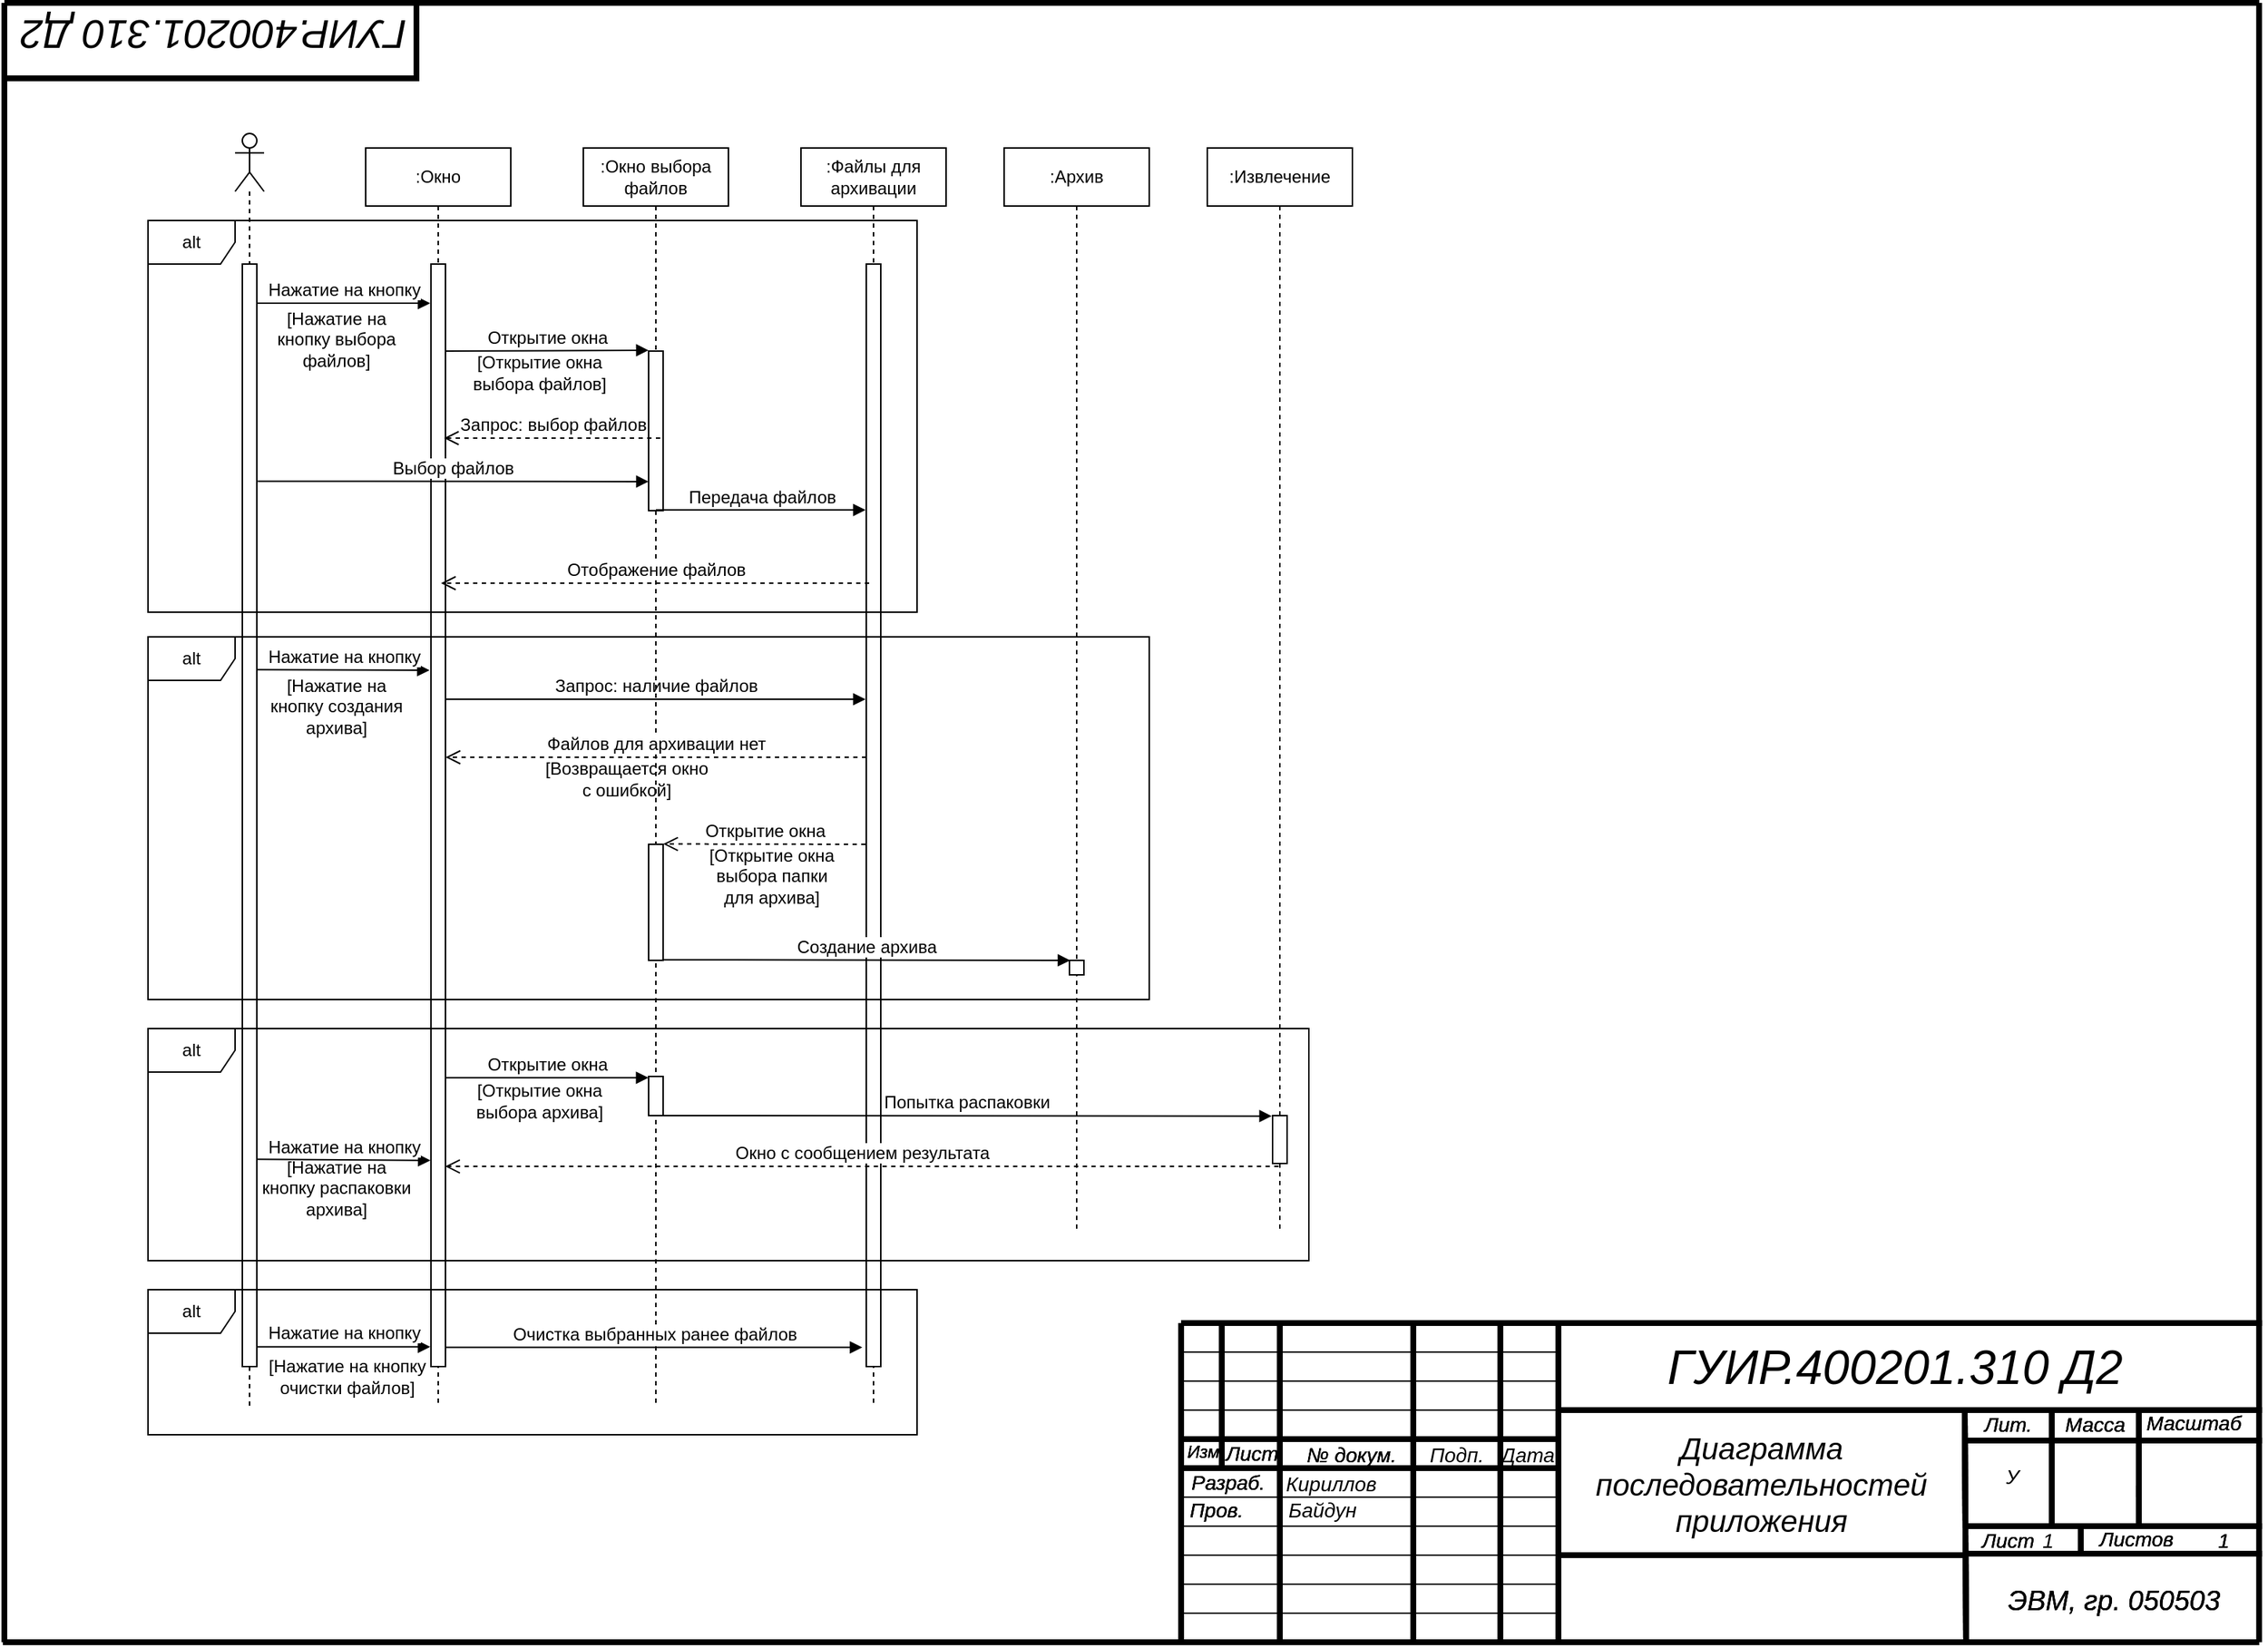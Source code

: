 <mxfile version="15.9.4" type="device"><diagram id="2gvVN6To1PtJv2spW5QZ" name="ОЧС"><mxGraphModel dx="2370" dy="101" grid="1" gridSize="10" guides="1" tooltips="1" connect="1" arrows="1" fold="1" page="1" pageScale="1" pageWidth="1654" pageHeight="1169" math="0" shadow="0"><root><mxCell id="0"/><mxCell id="XRk5HXlgAd7yPp92EKwB-1" value="Соединительная линия" style="" parent="0"/><mxCell id="trj3cL9KiNtMHXFY_Z1T-5" value="" style="shape=umlLifeline;participant=umlActor;perimeter=lifelinePerimeter;whiteSpace=wrap;html=1;container=1;collapsible=0;recursiveResize=0;verticalAlign=top;spacingTop=36;outlineConnect=0;" vertex="1" parent="XRk5HXlgAd7yPp92EKwB-1"><mxGeometry x="226" y="1270" width="20" height="877" as="geometry"/></mxCell><mxCell id="trj3cL9KiNtMHXFY_Z1T-6" value="" style="html=1;points=[];perimeter=orthogonalPerimeter;" vertex="1" parent="trj3cL9KiNtMHXFY_Z1T-5"><mxGeometry x="5" y="90" width="10" height="760" as="geometry"/></mxCell><mxCell id="trj3cL9KiNtMHXFY_Z1T-7" value=":Окно" style="shape=umlLifeline;perimeter=lifelinePerimeter;whiteSpace=wrap;html=1;container=1;collapsible=0;recursiveResize=0;outlineConnect=0;" vertex="1" parent="XRk5HXlgAd7yPp92EKwB-1"><mxGeometry x="316" y="1280" width="100" height="867" as="geometry"/></mxCell><mxCell id="trj3cL9KiNtMHXFY_Z1T-11" value="" style="html=1;points=[];perimeter=orthogonalPerimeter;" vertex="1" parent="trj3cL9KiNtMHXFY_Z1T-7"><mxGeometry x="45" y="80" width="10" height="760" as="geometry"/></mxCell><mxCell id="trj3cL9KiNtMHXFY_Z1T-39" value="Запрос: наличие файлов" style="html=1;verticalAlign=bottom;endArrow=block;rounded=0;fontSize=12;sourcePerimeterSpacing=0;targetPerimeterSpacing=0;" edge="1" parent="trj3cL9KiNtMHXFY_Z1T-7"><mxGeometry width="80" relative="1" as="geometry"><mxPoint x="55" y="380" as="sourcePoint"/><mxPoint x="344.5" y="380" as="targetPoint"/></mxGeometry></mxCell><mxCell id="trj3cL9KiNtMHXFY_Z1T-8" value=":Файлы для&lt;br&gt;архивации" style="shape=umlLifeline;perimeter=lifelinePerimeter;whiteSpace=wrap;html=1;container=1;collapsible=0;recursiveResize=0;outlineConnect=0;" vertex="1" parent="XRk5HXlgAd7yPp92EKwB-1"><mxGeometry x="616" y="1280" width="100" height="867" as="geometry"/></mxCell><mxCell id="trj3cL9KiNtMHXFY_Z1T-26" value="" style="html=1;points=[];perimeter=orthogonalPerimeter;fontSize=12;" vertex="1" parent="trj3cL9KiNtMHXFY_Z1T-8"><mxGeometry x="45" y="80" width="10" height="760" as="geometry"/></mxCell><mxCell id="trj3cL9KiNtMHXFY_Z1T-9" value=":Архив" style="shape=umlLifeline;perimeter=lifelinePerimeter;whiteSpace=wrap;html=1;container=1;collapsible=0;recursiveResize=0;outlineConnect=0;" vertex="1" parent="XRk5HXlgAd7yPp92EKwB-1"><mxGeometry x="756" y="1280" width="100" height="747" as="geometry"/></mxCell><mxCell id="trj3cL9KiNtMHXFY_Z1T-46" value="" style="html=1;points=[];perimeter=orthogonalPerimeter;fontSize=12;" vertex="1" parent="trj3cL9KiNtMHXFY_Z1T-9"><mxGeometry x="45" y="560" width="10" height="10" as="geometry"/></mxCell><mxCell id="trj3cL9KiNtMHXFY_Z1T-10" value=":Извлечение" style="shape=umlLifeline;perimeter=lifelinePerimeter;whiteSpace=wrap;html=1;container=1;collapsible=0;recursiveResize=0;outlineConnect=0;" vertex="1" parent="XRk5HXlgAd7yPp92EKwB-1"><mxGeometry x="896" y="1280" width="100" height="747" as="geometry"/></mxCell><mxCell id="trj3cL9KiNtMHXFY_Z1T-60" value="" style="html=1;points=[];perimeter=orthogonalPerimeter;fontSize=12;" vertex="1" parent="trj3cL9KiNtMHXFY_Z1T-10"><mxGeometry x="45" y="667" width="10" height="33" as="geometry"/></mxCell><mxCell id="trj3cL9KiNtMHXFY_Z1T-14" value="&lt;font style=&quot;font-size: 12px&quot;&gt;[Нажатие на кнопку выбора файлов]&lt;/font&gt;" style="text;html=1;strokeColor=none;fillColor=none;align=center;verticalAlign=middle;whiteSpace=wrap;rounded=0;" vertex="1" parent="XRk5HXlgAd7yPp92EKwB-1"><mxGeometry x="246" y="1397" width="100" height="30" as="geometry"/></mxCell><mxCell id="trj3cL9KiNtMHXFY_Z1T-15" value=":Окно выбора файлов" style="shape=umlLifeline;perimeter=lifelinePerimeter;whiteSpace=wrap;html=1;container=1;collapsible=0;recursiveResize=0;outlineConnect=0;fontSize=12;" vertex="1" parent="XRk5HXlgAd7yPp92EKwB-1"><mxGeometry x="466" y="1280" width="100" height="867" as="geometry"/></mxCell><mxCell id="trj3cL9KiNtMHXFY_Z1T-16" value="" style="html=1;points=[];perimeter=orthogonalPerimeter;fontSize=12;" vertex="1" parent="trj3cL9KiNtMHXFY_Z1T-15"><mxGeometry x="45" y="140" width="10" height="110" as="geometry"/></mxCell><mxCell id="trj3cL9KiNtMHXFY_Z1T-41" value="&lt;font style=&quot;font-size: 12px&quot;&gt;[Возвращается окно с ошибкой]&lt;/font&gt;" style="text;html=1;strokeColor=none;fillColor=none;align=center;verticalAlign=middle;whiteSpace=wrap;rounded=0;" vertex="1" parent="trj3cL9KiNtMHXFY_Z1T-15"><mxGeometry x="-30" y="420" width="120" height="30" as="geometry"/></mxCell><mxCell id="trj3cL9KiNtMHXFY_Z1T-42" value="" style="html=1;points=[];perimeter=orthogonalPerimeter;fontSize=12;" vertex="1" parent="trj3cL9KiNtMHXFY_Z1T-15"><mxGeometry x="45" y="480" width="10" height="80" as="geometry"/></mxCell><mxCell id="trj3cL9KiNtMHXFY_Z1T-44" value="Открытие окна" style="html=1;verticalAlign=bottom;endArrow=open;dashed=1;endSize=8;rounded=0;fontSize=12;sourcePerimeterSpacing=0;targetPerimeterSpacing=0;entryX=1.008;entryY=-0.003;entryDx=0;entryDy=0;entryPerimeter=0;" edge="1" parent="trj3cL9KiNtMHXFY_Z1T-15" target="trj3cL9KiNtMHXFY_Z1T-42"><mxGeometry relative="1" as="geometry"><mxPoint x="194.5" y="480" as="sourcePoint"/><mxPoint x="75" y="480" as="targetPoint"/></mxGeometry></mxCell><mxCell id="trj3cL9KiNtMHXFY_Z1T-59" value="Попытка распаковки" style="html=1;verticalAlign=bottom;endArrow=block;rounded=0;fontSize=12;sourcePerimeterSpacing=0;targetPerimeterSpacing=0;entryX=-0.058;entryY=0.011;entryDx=0;entryDy=0;entryPerimeter=0;" edge="1" parent="trj3cL9KiNtMHXFY_Z1T-15" target="trj3cL9KiNtMHXFY_Z1T-60"><mxGeometry width="80" relative="1" as="geometry"><mxPoint x="55" y="667" as="sourcePoint"/><mxPoint x="135" y="667" as="targetPoint"/></mxGeometry></mxCell><mxCell id="trj3cL9KiNtMHXFY_Z1T-61" value="" style="html=1;points=[];perimeter=orthogonalPerimeter;fontSize=12;" vertex="1" parent="trj3cL9KiNtMHXFY_Z1T-15"><mxGeometry x="45" y="640" width="10" height="27" as="geometry"/></mxCell><mxCell id="trj3cL9KiNtMHXFY_Z1T-19" value="Открытие окна" style="html=1;verticalAlign=bottom;endArrow=block;rounded=0;fontSize=12;sourcePerimeterSpacing=0;targetPerimeterSpacing=0;entryX=-0.006;entryY=-0.005;entryDx=0;entryDy=0;entryPerimeter=0;" edge="1" parent="XRk5HXlgAd7yPp92EKwB-1" target="trj3cL9KiNtMHXFY_Z1T-16"><mxGeometry width="80" relative="1" as="geometry"><mxPoint x="371" y="1420" as="sourcePoint"/><mxPoint x="506.5" y="1420" as="targetPoint"/></mxGeometry></mxCell><mxCell id="trj3cL9KiNtMHXFY_Z1T-20" value="&lt;font style=&quot;font-size: 12px&quot;&gt;[Открытие окна выбора файлов]&lt;/font&gt;" style="text;html=1;strokeColor=none;fillColor=none;align=center;verticalAlign=middle;whiteSpace=wrap;rounded=0;" vertex="1" parent="XRk5HXlgAd7yPp92EKwB-1"><mxGeometry x="386" y="1420" width="100" height="30" as="geometry"/></mxCell><mxCell id="trj3cL9KiNtMHXFY_Z1T-21" value="Запрос: выбор файлов" style="html=1;verticalAlign=bottom;endArrow=open;dashed=1;endSize=8;rounded=0;fontSize=12;sourcePerimeterSpacing=0;targetPerimeterSpacing=0;" edge="1" parent="XRk5HXlgAd7yPp92EKwB-1"><mxGeometry relative="1" as="geometry"><mxPoint x="519" y="1480" as="sourcePoint"/><mxPoint x="370" y="1480" as="targetPoint"/></mxGeometry></mxCell><mxCell id="trj3cL9KiNtMHXFY_Z1T-22" value="Выбор файлов" style="html=1;verticalAlign=bottom;endArrow=block;rounded=0;fontSize=12;sourcePerimeterSpacing=0;targetPerimeterSpacing=0;entryX=-0.003;entryY=0.818;entryDx=0;entryDy=0;entryPerimeter=0;exitX=1.059;exitY=0.197;exitDx=0;exitDy=0;exitPerimeter=0;" edge="1" parent="XRk5HXlgAd7yPp92EKwB-1" source="trj3cL9KiNtMHXFY_Z1T-6" target="trj3cL9KiNtMHXFY_Z1T-16"><mxGeometry width="80" relative="1" as="geometry"><mxPoint x="256" y="1510" as="sourcePoint"/><mxPoint x="506" y="1510" as="targetPoint"/></mxGeometry></mxCell><mxCell id="trj3cL9KiNtMHXFY_Z1T-25" value="Передача файлов" style="html=1;verticalAlign=bottom;endArrow=block;rounded=0;fontSize=12;sourcePerimeterSpacing=0;targetPerimeterSpacing=0;" edge="1" parent="XRk5HXlgAd7yPp92EKwB-1"><mxGeometry width="80" relative="1" as="geometry"><mxPoint x="516" y="1529.52" as="sourcePoint"/><mxPoint x="660.5" y="1529.52" as="targetPoint"/></mxGeometry></mxCell><mxCell id="trj3cL9KiNtMHXFY_Z1T-35" value="Отображение файлов" style="html=1;verticalAlign=bottom;endArrow=open;dashed=1;endSize=8;rounded=0;fontSize=12;sourcePerimeterSpacing=0;targetPerimeterSpacing=0;" edge="1" parent="XRk5HXlgAd7yPp92EKwB-1"><mxGeometry relative="1" as="geometry"><mxPoint x="663" y="1580" as="sourcePoint"/><mxPoint x="367.929" y="1580" as="targetPoint"/></mxGeometry></mxCell><mxCell id="trj3cL9KiNtMHXFY_Z1T-37" value="Нажатие на кнопку" style="html=1;verticalAlign=bottom;endArrow=block;rounded=0;fontSize=12;sourcePerimeterSpacing=0;targetPerimeterSpacing=0;exitX=1.033;exitY=0.368;exitDx=0;exitDy=0;exitPerimeter=0;" edge="1" parent="XRk5HXlgAd7yPp92EKwB-1" source="trj3cL9KiNtMHXFY_Z1T-6"><mxGeometry width="80" relative="1" as="geometry"><mxPoint x="246" y="1640" as="sourcePoint"/><mxPoint x="360" y="1640" as="targetPoint"/></mxGeometry></mxCell><mxCell id="trj3cL9KiNtMHXFY_Z1T-38" value="&lt;font style=&quot;font-size: 12px&quot;&gt;[Нажатие на кнопку создания архива]&lt;/font&gt;" style="text;html=1;strokeColor=none;fillColor=none;align=center;verticalAlign=middle;whiteSpace=wrap;rounded=0;" vertex="1" parent="XRk5HXlgAd7yPp92EKwB-1"><mxGeometry x="246" y="1650" width="100" height="30" as="geometry"/></mxCell><mxCell id="trj3cL9KiNtMHXFY_Z1T-40" value="Файлов для архивации нет" style="html=1;verticalAlign=bottom;endArrow=open;dashed=1;endSize=8;rounded=0;fontSize=12;sourcePerimeterSpacing=0;targetPerimeterSpacing=0;" edge="1" parent="XRk5HXlgAd7yPp92EKwB-1"><mxGeometry relative="1" as="geometry"><mxPoint x="661" y="1700" as="sourcePoint"/><mxPoint x="371.1" y="1700" as="targetPoint"/></mxGeometry></mxCell><mxCell id="trj3cL9KiNtMHXFY_Z1T-45" value="&lt;font style=&quot;font-size: 12px&quot;&gt;[Открытие окна выбора папки для архива]&lt;/font&gt;" style="text;html=1;strokeColor=none;fillColor=none;align=center;verticalAlign=middle;whiteSpace=wrap;rounded=0;" vertex="1" parent="XRk5HXlgAd7yPp92EKwB-1"><mxGeometry x="546" y="1767" width="100" height="30" as="geometry"/></mxCell><mxCell id="trj3cL9KiNtMHXFY_Z1T-47" value="Создание архива" style="html=1;verticalAlign=bottom;endArrow=block;rounded=0;fontSize=12;sourcePerimeterSpacing=0;targetPerimeterSpacing=0;exitX=0.932;exitY=0.995;exitDx=0;exitDy=0;exitPerimeter=0;" edge="1" parent="XRk5HXlgAd7yPp92EKwB-1" source="trj3cL9KiNtMHXFY_Z1T-42"><mxGeometry width="80" relative="1" as="geometry"><mxPoint x="542" y="1840" as="sourcePoint"/><mxPoint x="801.5" y="1840" as="targetPoint"/></mxGeometry></mxCell><mxCell id="trj3cL9KiNtMHXFY_Z1T-50" value="Нажатие на кнопку" style="html=1;verticalAlign=bottom;endArrow=block;rounded=0;fontSize=12;sourcePerimeterSpacing=0;targetPerimeterSpacing=0;exitX=1.004;exitY=0.812;exitDx=0;exitDy=0;entryX=-0.038;entryY=0.813;entryDx=0;entryDy=0;entryPerimeter=0;exitPerimeter=0;" edge="1" parent="XRk5HXlgAd7yPp92EKwB-1" source="trj3cL9KiNtMHXFY_Z1T-6" target="trj3cL9KiNtMHXFY_Z1T-11"><mxGeometry width="80" relative="1" as="geometry"><mxPoint x="346" y="1957" as="sourcePoint"/><mxPoint x="356" y="1978" as="targetPoint"/></mxGeometry></mxCell><mxCell id="trj3cL9KiNtMHXFY_Z1T-52" value="&lt;font style=&quot;font-size: 12px&quot;&gt;[Нажатие на кнопку распаковки архива]&lt;/font&gt;" style="text;html=1;strokeColor=none;fillColor=none;align=center;verticalAlign=middle;whiteSpace=wrap;rounded=0;" vertex="1" parent="XRk5HXlgAd7yPp92EKwB-1"><mxGeometry x="241" y="1967" width="110" height="60" as="geometry"/></mxCell><mxCell id="trj3cL9KiNtMHXFY_Z1T-57" value="Открытие окна" style="html=1;verticalAlign=bottom;endArrow=block;rounded=0;fontSize=12;sourcePerimeterSpacing=0;targetPerimeterSpacing=0;entryX=-0.015;entryY=0.034;entryDx=0;entryDy=0;entryPerimeter=0;" edge="1" parent="XRk5HXlgAd7yPp92EKwB-1" source="trj3cL9KiNtMHXFY_Z1T-11" target="trj3cL9KiNtMHXFY_Z1T-61"><mxGeometry width="80" relative="1" as="geometry"><mxPoint x="431.44" y="1927" as="sourcePoint"/><mxPoint x="511.44" y="1927" as="targetPoint"/></mxGeometry></mxCell><mxCell id="trj3cL9KiNtMHXFY_Z1T-58" value="&lt;font style=&quot;font-size: 12px&quot;&gt;[Открытие окна выбора архива]&lt;/font&gt;" style="text;html=1;strokeColor=none;fillColor=none;align=center;verticalAlign=middle;whiteSpace=wrap;rounded=0;" vertex="1" parent="XRk5HXlgAd7yPp92EKwB-1"><mxGeometry x="386" y="1922" width="100" height="30" as="geometry"/></mxCell><mxCell id="trj3cL9KiNtMHXFY_Z1T-62" value="Окно с сообщением результата" style="html=1;verticalAlign=bottom;endArrow=open;dashed=1;endSize=8;rounded=0;fontSize=12;sourcePerimeterSpacing=0;targetPerimeterSpacing=0;exitX=-0.086;exitY=1.062;exitDx=0;exitDy=0;exitPerimeter=0;" edge="1" parent="XRk5HXlgAd7yPp92EKwB-1"><mxGeometry relative="1" as="geometry"><mxPoint x="945.14" y="1982.046" as="sourcePoint"/><mxPoint x="370.81" y="1982.046" as="targetPoint"/></mxGeometry></mxCell><mxCell id="trj3cL9KiNtMHXFY_Z1T-64" value="Нажатие на кнопку" style="html=1;verticalAlign=bottom;endArrow=block;rounded=0;fontSize=12;sourcePerimeterSpacing=0;targetPerimeterSpacing=0;" edge="1" parent="XRk5HXlgAd7yPp92EKwB-1"><mxGeometry width="80" relative="1" as="geometry"><mxPoint x="241" y="2106.43" as="sourcePoint"/><mxPoint x="360.5" y="2106.43" as="targetPoint"/></mxGeometry></mxCell><mxCell id="trj3cL9KiNtMHXFY_Z1T-65" value="&lt;font style=&quot;font-size: 12px&quot;&gt;[Нажатие на кнопку очистки файлов]&lt;/font&gt;" style="text;html=1;strokeColor=none;fillColor=none;align=center;verticalAlign=middle;whiteSpace=wrap;rounded=0;" vertex="1" parent="XRk5HXlgAd7yPp92EKwB-1"><mxGeometry x="246" y="2097" width="115" height="60" as="geometry"/></mxCell><mxCell id="trj3cL9KiNtMHXFY_Z1T-66" value="Очистка выбранных ранее файлов" style="html=1;verticalAlign=bottom;endArrow=block;rounded=0;fontSize=12;sourcePerimeterSpacing=0;targetPerimeterSpacing=0;entryX=-0.276;entryY=0.997;entryDx=0;entryDy=0;entryPerimeter=0;" edge="1" parent="XRk5HXlgAd7yPp92EKwB-1"><mxGeometry width="80" relative="1" as="geometry"><mxPoint x="371" y="2106.81" as="sourcePoint"/><mxPoint x="658.24" y="2106.81" as="targetPoint"/></mxGeometry></mxCell><mxCell id="trj3cL9KiNtMHXFY_Z1T-72" value="Нажатие на кнопку" style="html=1;verticalAlign=bottom;endArrow=block;rounded=0;fontSize=12;sourcePerimeterSpacing=0;targetPerimeterSpacing=0;" edge="1" parent="XRk5HXlgAd7yPp92EKwB-1"><mxGeometry width="80" relative="1" as="geometry"><mxPoint x="241" y="1387" as="sourcePoint"/><mxPoint x="360.5" y="1387" as="targetPoint"/></mxGeometry></mxCell><mxCell id="C4HPwR_ArU73TJTBeOh2-1" value="РАМКА" style="" parent="0" visible="0"/><mxCell id="C4HPwR_ArU73TJTBeOh2-3" style="vsdxID=140;fillColor=none;gradientColor=none;shape=stencil(nY9LDoAgDERP0z3SI/i5BwkoRAUC+Lu9kGo0Lt3NtK/tFLCOWngFnMUU3Kg2I5MGbIBzY7UKJmUF2ALWvQtqCG6xkrwXhSxqdmvZsNNcxViZ4ewgT64jdDL2hf4E7wsXmsWThd549765c4l+xvYE);strokeColor=#000000;strokeWidth=4;spacingTop=-1;spacingBottom=-1;spacingLeft=-1;spacingRight=-1;labelBackgroundColor=#ffffff;rounded=0;html=1;whiteSpace=wrap;" parent="C4HPwR_ArU73TJTBeOh2-1" vertex="1"><mxGeometry x="2459" y="2097" width="740" height="220" as="geometry"/></mxCell><mxCell id="C4HPwR_ArU73TJTBeOh2-4" style="vsdxID=165;edgeStyle=none;startArrow=none;endArrow=none;startSize=5;endSize=5;strokeWidth=4;strokeColor=#000000;spacingTop=-1;spacingBottom=-1;spacingLeft=-1;spacingRight=-1;verticalAlign=middle;html=1;labelBackgroundColor=#ffffff;rounded=0;" parent="C4HPwR_ArU73TJTBeOh2-1" edge="1"><mxGeometry relative="1" as="geometry"><Array as="points"/><mxPoint x="2487" y="2097" as="sourcePoint"/><mxPoint x="2487" y="2197" as="targetPoint"/></mxGeometry></mxCell><mxCell id="C4HPwR_ArU73TJTBeOh2-5" style="vsdxID=164;edgeStyle=none;startArrow=none;endArrow=none;startSize=5;endSize=5;strokeColor=#000000;spacingTop=-1;spacingBottom=-1;spacingLeft=-1;spacingRight=-1;verticalAlign=middle;html=1;labelBackgroundColor=#ffffff;rounded=0;" parent="C4HPwR_ArU73TJTBeOh2-1" edge="1"><mxGeometry relative="1" as="geometry"><mxPoint as="offset"/><Array as="points"/><mxPoint x="2459" y="2297" as="sourcePoint"/><mxPoint x="2719" y="2297" as="targetPoint"/></mxGeometry></mxCell><mxCell id="C4HPwR_ArU73TJTBeOh2-6" style="vsdxID=163;edgeStyle=none;startArrow=none;endArrow=none;startSize=5;endSize=5;strokeColor=#000000;spacingTop=-1;spacingBottom=-1;spacingLeft=-1;spacingRight=-1;verticalAlign=middle;html=1;labelBackgroundColor=#ffffff;rounded=0;" parent="C4HPwR_ArU73TJTBeOh2-1" edge="1"><mxGeometry relative="1" as="geometry"><mxPoint as="offset"/><Array as="points"/><mxPoint x="2459" y="2277" as="sourcePoint"/><mxPoint x="2719" y="2277" as="targetPoint"/></mxGeometry></mxCell><mxCell id="C4HPwR_ArU73TJTBeOh2-7" style="vsdxID=162;edgeStyle=none;startArrow=none;endArrow=none;startSize=5;endSize=5;strokeColor=#000000;spacingTop=-1;spacingBottom=-1;spacingLeft=-1;spacingRight=-1;verticalAlign=middle;html=1;labelBackgroundColor=#ffffff;rounded=0;" parent="C4HPwR_ArU73TJTBeOh2-1" edge="1"><mxGeometry relative="1" as="geometry"><mxPoint as="offset"/><Array as="points"/><mxPoint x="2459" y="2257" as="sourcePoint"/><mxPoint x="2720" y="2257" as="targetPoint"/></mxGeometry></mxCell><mxCell id="C4HPwR_ArU73TJTBeOh2-8" style="vsdxID=161;edgeStyle=none;startArrow=none;endArrow=none;startSize=5;endSize=5;strokeColor=#000000;spacingTop=-1;spacingBottom=-1;spacingLeft=-1;spacingRight=-1;verticalAlign=middle;html=1;labelBackgroundColor=#ffffff;rounded=0;" parent="C4HPwR_ArU73TJTBeOh2-1" edge="1"><mxGeometry relative="1" as="geometry"><mxPoint as="offset"/><Array as="points"/><mxPoint x="2459" y="2237" as="sourcePoint"/><mxPoint x="2719" y="2237" as="targetPoint"/></mxGeometry></mxCell><mxCell id="C4HPwR_ArU73TJTBeOh2-9" style="vsdxID=160;edgeStyle=none;startArrow=none;endArrow=none;startSize=5;endSize=5;strokeColor=#000000;spacingTop=-1;spacingBottom=-1;spacingLeft=-1;spacingRight=-1;verticalAlign=middle;html=1;labelBackgroundColor=#ffffff;rounded=0;" parent="C4HPwR_ArU73TJTBeOh2-1" edge="1"><mxGeometry relative="1" as="geometry"><mxPoint as="offset"/><Array as="points"/><mxPoint x="2459" y="2217" as="sourcePoint"/><mxPoint x="2719" y="2217" as="targetPoint"/></mxGeometry></mxCell><mxCell id="C4HPwR_ArU73TJTBeOh2-10" style="vsdxID=159;edgeStyle=none;startArrow=none;endArrow=none;startSize=5;endSize=5;strokeWidth=4;strokeColor=#000000;spacingTop=-1;spacingBottom=-1;spacingLeft=-1;spacingRight=-1;verticalAlign=middle;html=1;labelBackgroundColor=#ffffff;rounded=0;" parent="C4HPwR_ArU73TJTBeOh2-1" edge="1"><mxGeometry relative="1" as="geometry"><mxPoint as="offset"/><Array as="points"/><mxPoint x="2459" y="2197" as="sourcePoint"/><mxPoint x="2719" y="2197" as="targetPoint"/></mxGeometry></mxCell><mxCell id="C4HPwR_ArU73TJTBeOh2-11" style="vsdxID=158;edgeStyle=none;startArrow=none;endArrow=none;startSize=5;endSize=5;strokeWidth=4;strokeColor=#000000;spacingTop=-1;spacingBottom=-1;spacingLeft=-1;spacingRight=-1;verticalAlign=middle;html=1;labelBackgroundColor=#ffffff;rounded=0;" parent="C4HPwR_ArU73TJTBeOh2-1" edge="1"><mxGeometry relative="1" as="geometry"><mxPoint as="offset"/><Array as="points"/><mxPoint x="2459" y="2177" as="sourcePoint"/><mxPoint x="2719" y="2177" as="targetPoint"/></mxGeometry></mxCell><mxCell id="C4HPwR_ArU73TJTBeOh2-12" style="vsdxID=157;edgeStyle=none;startArrow=none;endArrow=none;startSize=5;endSize=5;strokeColor=#000000;spacingTop=-1;spacingBottom=-1;spacingLeft=-1;spacingRight=-1;verticalAlign=middle;html=1;labelBackgroundColor=#ffffff;rounded=0;" parent="C4HPwR_ArU73TJTBeOh2-1" edge="1"><mxGeometry relative="1" as="geometry"><mxPoint as="offset"/><Array as="points"/><mxPoint x="2459" y="2157" as="sourcePoint"/><mxPoint x="2719" y="2157" as="targetPoint"/></mxGeometry></mxCell><mxCell id="C4HPwR_ArU73TJTBeOh2-13" style="vsdxID=156;edgeStyle=none;startArrow=none;endArrow=none;startSize=5;endSize=5;strokeColor=#000000;spacingTop=-1;spacingBottom=-1;spacingLeft=-1;spacingRight=-1;verticalAlign=middle;html=1;labelBackgroundColor=#ffffff;rounded=0;" parent="C4HPwR_ArU73TJTBeOh2-1" edge="1"><mxGeometry relative="1" as="geometry"><mxPoint as="offset"/><Array as="points"/><mxPoint x="2459" y="2137" as="sourcePoint"/><mxPoint x="2719" y="2137" as="targetPoint"/></mxGeometry></mxCell><mxCell id="C4HPwR_ArU73TJTBeOh2-14" style="vsdxID=155;edgeStyle=none;startArrow=none;endArrow=none;startSize=5;endSize=5;strokeColor=#000000;spacingTop=-1;spacingBottom=-1;spacingLeft=-1;spacingRight=-1;verticalAlign=middle;html=1;labelBackgroundColor=#ffffff;rounded=0;" parent="C4HPwR_ArU73TJTBeOh2-1" edge="1"><mxGeometry relative="1" as="geometry"><mxPoint as="offset"/><Array as="points"/><mxPoint x="2459" y="2117" as="sourcePoint"/><mxPoint x="2719" y="2117" as="targetPoint"/></mxGeometry></mxCell><mxCell id="C4HPwR_ArU73TJTBeOh2-15" style="vsdxID=154;edgeStyle=none;startArrow=none;endArrow=none;startSize=5;endSize=5;strokeWidth=4;strokeColor=#000000;spacingTop=-1;spacingBottom=-1;spacingLeft=-1;spacingRight=-1;verticalAlign=middle;html=1;labelBackgroundColor=#ffffff;rounded=0;" parent="C4HPwR_ArU73TJTBeOh2-1" edge="1"><mxGeometry relative="1" as="geometry"><Array as="points"/><mxPoint x="2527" y="2097" as="sourcePoint"/><mxPoint x="2527" y="2317" as="targetPoint"/></mxGeometry></mxCell><mxCell id="C4HPwR_ArU73TJTBeOh2-16" style="vsdxID=153;edgeStyle=none;startArrow=none;endArrow=none;startSize=5;endSize=5;strokeWidth=4;strokeColor=#000000;spacingTop=-1;spacingBottom=-1;spacingLeft=-1;spacingRight=-1;verticalAlign=middle;html=1;labelBackgroundColor=#ffffff;rounded=0;" parent="C4HPwR_ArU73TJTBeOh2-1" edge="1"><mxGeometry relative="1" as="geometry"><Array as="points"/><mxPoint x="2619" y="2097" as="sourcePoint"/><mxPoint x="2619" y="2317" as="targetPoint"/></mxGeometry></mxCell><mxCell id="C4HPwR_ArU73TJTBeOh2-17" style="vsdxID=152;edgeStyle=none;startArrow=none;endArrow=none;startSize=5;endSize=5;strokeWidth=4;strokeColor=#000000;spacingTop=-1;spacingBottom=-1;spacingLeft=-1;spacingRight=-1;verticalAlign=middle;html=1;labelBackgroundColor=#ffffff;rounded=0;" parent="C4HPwR_ArU73TJTBeOh2-1" edge="1"><mxGeometry relative="1" as="geometry"><Array as="points"/><mxPoint x="2679" y="2097" as="sourcePoint"/><mxPoint x="2679" y="2317" as="targetPoint"/></mxGeometry></mxCell><mxCell id="C4HPwR_ArU73TJTBeOh2-18" style="vsdxID=151;edgeStyle=none;startArrow=none;endArrow=none;startSize=5;endSize=5;strokeWidth=4;strokeColor=#000000;spacingTop=-1;spacingBottom=-1;spacingLeft=-1;spacingRight=-1;verticalAlign=middle;html=1;labelBackgroundColor=#ffffff;rounded=0;" parent="C4HPwR_ArU73TJTBeOh2-1" edge="1"><mxGeometry relative="1" as="geometry"><Array as="points"/><mxPoint x="3129" y="2157" as="sourcePoint"/><mxPoint x="3129" y="2237" as="targetPoint"/></mxGeometry></mxCell><mxCell id="C4HPwR_ArU73TJTBeOh2-19" style="vsdxID=150;edgeStyle=none;startArrow=none;endArrow=none;startSize=5;endSize=5;strokeWidth=4;strokeColor=#000000;spacingTop=-1;spacingBottom=-1;spacingLeft=-1;spacingRight=-1;verticalAlign=middle;html=1;labelBackgroundColor=#ffffff;rounded=0;" parent="C4HPwR_ArU73TJTBeOh2-1" edge="1"><mxGeometry relative="1" as="geometry"><Array as="points"/><mxPoint x="3079" y="2237" as="sourcePoint"/><mxPoint x="3079" y="2257" as="targetPoint"/></mxGeometry></mxCell><mxCell id="C4HPwR_ArU73TJTBeOh2-20" style="vsdxID=149;edgeStyle=none;startArrow=none;endArrow=none;startSize=5;endSize=5;strokeColor=#000000;spacingTop=-1;spacingBottom=-1;spacingLeft=-1;spacingRight=-1;verticalAlign=middle;html=1;labelBackgroundColor=#ffffff;rounded=0;" parent="C4HPwR_ArU73TJTBeOh2-1" edge="1"><mxGeometry relative="1" as="geometry"><Array as="points"/><mxPoint x="3039" y="2177" as="sourcePoint"/><mxPoint x="3039" y="2237" as="targetPoint"/></mxGeometry></mxCell><mxCell id="C4HPwR_ArU73TJTBeOh2-21" style="vsdxID=184;edgeStyle=none;startArrow=none;endArrow=none;startSize=5;endSize=5;strokeWidth=4;strokeColor=#000000;spacingTop=-1;spacingBottom=-1;spacingLeft=-1;spacingRight=-1;verticalAlign=middle;html=1;labelBackgroundColor=#ffffff;rounded=0;" parent="C4HPwR_ArU73TJTBeOh2-1" edge="1"><mxGeometry relative="1" as="geometry"><Array as="points"/><mxPoint x="3199" y="1173" as="sourcePoint"/><mxPoint x="1660" y="1177" as="targetPoint"/></mxGeometry></mxCell><mxCell id="C4HPwR_ArU73TJTBeOh2-22" style="vsdxID=148;edgeStyle=none;startArrow=none;endArrow=none;startSize=5;endSize=5;strokeColor=#000000;spacingTop=-1;spacingBottom=-1;spacingLeft=-1;spacingRight=-1;verticalAlign=middle;html=1;labelBackgroundColor=#ffffff;rounded=0;" parent="C4HPwR_ArU73TJTBeOh2-1" edge="1"><mxGeometry relative="1" as="geometry"><Array as="points"/><mxPoint x="3019" y="2177" as="sourcePoint"/><mxPoint x="3019" y="2237" as="targetPoint"/></mxGeometry></mxCell><mxCell id="C4HPwR_ArU73TJTBeOh2-23" style="vsdxID=445;edgeStyle=none;startArrow=none;endArrow=none;startSize=5;endSize=5;strokeWidth=4;strokeColor=#000000;spacingTop=-1;spacingBottom=-1;spacingLeft=-1;spacingRight=-1;verticalAlign=middle;html=1;labelBackgroundColor=#ffffff;rounded=0;" parent="C4HPwR_ArU73TJTBeOh2-1" edge="1"><mxGeometry relative="1" as="geometry"><Array as="points"/><mxPoint x="1981" y="1176" as="sourcePoint"/><mxPoint x="1981" y="1237" as="targetPoint"/></mxGeometry></mxCell><mxCell id="C4HPwR_ArU73TJTBeOh2-26" style="vsdxID=444;edgeStyle=none;startArrow=none;endArrow=none;startSize=5;endSize=5;strokeWidth=4;strokeColor=#000000;spacingTop=-1;spacingBottom=-1;spacingLeft=-1;spacingRight=-1;verticalAlign=middle;html=1;labelBackgroundColor=#ffffff;rounded=0;" parent="C4HPwR_ArU73TJTBeOh2-1" edge="1"><mxGeometry relative="1" as="geometry"><Array as="points"/><mxPoint x="1980" y="1237" as="sourcePoint"/><mxPoint x="1660" y="1237" as="targetPoint"/></mxGeometry></mxCell><mxCell id="C4HPwR_ArU73TJTBeOh2-27" style="vsdxID=147;edgeStyle=none;startArrow=none;endArrow=none;startSize=5;endSize=5;strokeWidth=4;strokeColor=#000000;spacingTop=-1;spacingBottom=-1;spacingLeft=-1;spacingRight=-1;verticalAlign=middle;html=1;labelBackgroundColor=#ffffff;rounded=0;" parent="C4HPwR_ArU73TJTBeOh2-1" edge="1"><mxGeometry relative="1" as="geometry"><Array as="points"/><mxPoint x="3059" y="2157" as="sourcePoint"/><mxPoint x="3059" y="2237" as="targetPoint"/></mxGeometry></mxCell><mxCell id="C4HPwR_ArU73TJTBeOh2-28" style="vsdxID=146;edgeStyle=none;startArrow=none;endArrow=none;startSize=5;endSize=5;strokeWidth=4;strokeColor=#000000;spacingTop=-1;spacingBottom=-1;spacingLeft=-1;spacingRight=-1;verticalAlign=middle;html=1;labelBackgroundColor=#ffffff;rounded=0;" parent="C4HPwR_ArU73TJTBeOh2-1" edge="1"><mxGeometry relative="1" as="geometry"><mxPoint as="offset"/><Array as="points"/><mxPoint x="2999" y="2237" as="sourcePoint"/><mxPoint x="3199" y="2237" as="targetPoint"/></mxGeometry></mxCell><mxCell id="C4HPwR_ArU73TJTBeOh2-29" style="vsdxID=145;edgeStyle=none;startArrow=none;endArrow=none;startSize=5;endSize=5;strokeWidth=4;strokeColor=#000000;spacingTop=-1;spacingBottom=-1;spacingLeft=-1;spacingRight=-1;verticalAlign=middle;html=1;labelBackgroundColor=#ffffff;rounded=0;" parent="C4HPwR_ArU73TJTBeOh2-1" edge="1"><mxGeometry relative="1" as="geometry"><mxPoint as="offset"/><Array as="points"/><mxPoint x="2999" y="2177" as="sourcePoint"/><mxPoint x="3199" y="2177" as="targetPoint"/></mxGeometry></mxCell><mxCell id="C4HPwR_ArU73TJTBeOh2-30" style="vsdxID=144;edgeStyle=none;startArrow=none;endArrow=none;startSize=5;endSize=5;strokeWidth=4;strokeColor=#000000;spacingTop=-1;spacingBottom=-1;spacingLeft=-1;spacingRight=-1;verticalAlign=middle;html=1;labelBackgroundColor=#ffffff;rounded=0;" parent="C4HPwR_ArU73TJTBeOh2-1" edge="1"><mxGeometry relative="1" as="geometry"><Array as="points"/><mxPoint x="2999" y="2157" as="sourcePoint"/><mxPoint x="2999" y="2317" as="targetPoint"/></mxGeometry></mxCell><mxCell id="C4HPwR_ArU73TJTBeOh2-31" style="vsdxID=143;edgeStyle=none;startArrow=none;endArrow=none;startSize=5;endSize=5;strokeWidth=4;strokeColor=#000000;spacingTop=-1;spacingBottom=-1;spacingLeft=-1;spacingRight=-1;verticalAlign=middle;html=1;labelBackgroundColor=#ffffff;rounded=0;" parent="C4HPwR_ArU73TJTBeOh2-1" edge="1"><mxGeometry relative="1" as="geometry"><Array as="points"/><mxPoint x="3200" y="2257" as="sourcePoint"/><mxPoint x="2720" y="2257" as="targetPoint"/></mxGeometry></mxCell><mxCell id="C4HPwR_ArU73TJTBeOh2-32" style="vsdxID=142;edgeStyle=none;startArrow=none;endArrow=none;startSize=5;endSize=5;strokeWidth=4;strokeColor=#000000;spacingTop=-1;spacingBottom=-1;spacingLeft=-1;spacingRight=-1;verticalAlign=middle;html=1;labelBackgroundColor=#ffffff;rounded=0;" parent="C4HPwR_ArU73TJTBeOh2-1" edge="1"><mxGeometry relative="1" as="geometry"><Array as="points"/><mxPoint x="2719" y="2097" as="sourcePoint"/><mxPoint x="2719" y="2317" as="targetPoint"/></mxGeometry></mxCell><mxCell id="C4HPwR_ArU73TJTBeOh2-33" style="vsdxID=141;edgeStyle=none;startArrow=none;endArrow=none;startSize=5;endSize=5;strokeWidth=4;strokeColor=#000000;spacingTop=-1;spacingBottom=-1;spacingLeft=-1;spacingRight=-1;verticalAlign=middle;html=1;labelBackgroundColor=#ffffff;rounded=0;" parent="C4HPwR_ArU73TJTBeOh2-1" edge="1"><mxGeometry relative="1" as="geometry"><Array as="points"/><mxPoint x="3199" y="2157" as="sourcePoint"/><mxPoint x="2719" y="2157" as="targetPoint"/></mxGeometry></mxCell><mxCell id="C4HPwR_ArU73TJTBeOh2-35" value="&lt;font style=&quot;font-size:11px;font-family:Arial;color:#000000;direction:ltr;letter-spacing:0px;line-height:120%;opacity:1&quot;&gt;&lt;i&gt;Изм&lt;br/&gt;&lt;/i&gt;&lt;/font&gt;" style="verticalAlign=middle;align=center;vsdxID=166;fillColor=none;gradientColor=none;shape=stencil(nZBLDoAgDERP0z3SIyjew0SURgSD+Lu9kMZoXLhwN9O+tukAlrNpJg1SzDH4QW/URgNYgZTkjA4UkwJUgGXng+6DX1zLfmoymdXo17xh5zmRJ6Q42BWCfc2oJfdAr+Yv+AP9Cb7OJ3H/2JG1HNGz/84klThPVCc=);strokeColor=none;strokeWidth=4;spacingTop=-1;spacingBottom=-1;spacingLeft=-1;spacingRight=-1;labelBackgroundColor=none;rounded=0;html=1;whiteSpace=wrap;" parent="C4HPwR_ArU73TJTBeOh2-1" vertex="1"><mxGeometry x="2460" y="2179" width="28" height="16" as="geometry"/></mxCell><mxCell id="C4HPwR_ArU73TJTBeOh2-36" value="&lt;font style=&quot;font-size:11px;font-family:Arial;color:#000000;direction:ltr;letter-spacing:0px;line-height:120%;opacity:1&quot;&gt;&lt;i&gt;Лист&lt;br/&gt;&lt;/i&gt;&lt;/font&gt;" style="verticalAlign=middle;align=center;vsdxID=167;fillColor=none;gradientColor=none;shape=stencil(nZBLDoAgDERP0z3SIyjew0SURgSD+Lu9kMZoXLhwN9O+tukAlrNpJg1SzDH4QW/URgNYgZTkjA4UkwJUgGXng+6DX1zLfmoymdXo17xh5zmRJ6Q42BWCfc2oJfdAr+Yv+AP9Cb7OJ3H/2JG1HNGz/84klThPVCc=);strokeColor=none;strokeWidth=4;spacingTop=-1;spacingBottom=-1;spacingLeft=-1;spacingRight=-1;labelBackgroundColor=none;rounded=0;html=1;whiteSpace=wrap;" parent="C4HPwR_ArU73TJTBeOh2-1" vertex="1"><mxGeometry x="2489" y="2179" width="36" height="16" as="geometry"/></mxCell><mxCell id="C4HPwR_ArU73TJTBeOh2-85" value="&lt;font style=&quot;font-size:11px;font-family:Arial;color:#000000;direction:ltr;letter-spacing:0px;line-height:120%;opacity:1&quot;&gt;&lt;i&gt;№ документа&lt;br/&gt;&lt;/i&gt;&lt;/font&gt;" style="verticalAlign=middle;align=center;vsdxID=168;fillColor=none;gradientColor=none;shape=stencil(nZBLDoAgDERP0z3SIyjew0SURgSD+Lu9kMZoXLhwN9O+tukAlrNpJg1SzDH4QW/URgNYgZTkjA4UkwJUgGXng+6DX1zLfmoymdXo17xh5zmRJ6Q42BWCfc2oJfdAr+Yv+AP9Cb7OJ3H/2JG1HNGz/84klThPVCc=);strokeColor=none;strokeWidth=4;spacingTop=-1;spacingBottom=-1;spacingLeft=-1;spacingRight=-1;labelBackgroundColor=none;rounded=0;html=1;whiteSpace=wrap;" parent="C4HPwR_ArU73TJTBeOh2-1" vertex="1"><mxGeometry x="2529" y="2179" width="88" height="16" as="geometry"/></mxCell><mxCell id="C4HPwR_ArU73TJTBeOh2-86" value="&lt;font style=&quot;font-size:11px;font-family:Arial;color:#000000;direction:ltr;letter-spacing:0px;line-height:120%;opacity:1&quot;&gt;&lt;i&gt;Подпись&lt;br/&gt;&lt;/i&gt;&lt;/font&gt;" style="verticalAlign=middle;align=center;vsdxID=169;fillColor=none;gradientColor=none;shape=stencil(nZBLDoAgDERP0z3SIyjew0SURgSD+Lu9kMZoXLhwN9O+tukAlrNpJg1SzDH4QW/URgNYgZTkjA4UkwJUgGXng+6DX1zLfmoymdXo17xh5zmRJ6Q42BWCfc2oJfdAr+Yv+AP9Cb7OJ3H/2JG1HNGz/84klThPVCc=);strokeColor=none;strokeWidth=4;spacingTop=-1;spacingBottom=-1;spacingLeft=-1;spacingRight=-1;labelBackgroundColor=none;rounded=0;html=1;whiteSpace=wrap;" parent="C4HPwR_ArU73TJTBeOh2-1" vertex="1"><mxGeometry x="2621" y="2179" width="56" height="16" as="geometry"/></mxCell><mxCell id="C4HPwR_ArU73TJTBeOh2-87" value="&lt;font style=&quot;font-size:11px;font-family:Arial;color:#000000;direction:ltr;letter-spacing:0px;line-height:120%;opacity:1&quot;&gt;&lt;i&gt;Дата&lt;br/&gt;&lt;/i&gt;&lt;/font&gt;" style="verticalAlign=middle;align=center;vsdxID=170;fillColor=none;gradientColor=none;shape=stencil(nZBLDoAgDERP0z3SIyjew0SURgSD+Lu9kMZoXLhwN9O+tukAlrNpJg1SzDH4QW/URgNYgZTkjA4UkwJUgGXng+6DX1zLfmoymdXo17xh5zmRJ6Q42BWCfc2oJfdAr+Yv+AP9Cb7OJ3H/2JG1HNGz/84klThPVCc=);strokeColor=none;strokeWidth=4;spacingTop=-1;spacingBottom=-1;spacingLeft=-1;spacingRight=-1;labelBackgroundColor=none;rounded=0;html=1;whiteSpace=wrap;" parent="C4HPwR_ArU73TJTBeOh2-1" vertex="1"><mxGeometry x="2681" y="2179" width="36" height="16" as="geometry"/></mxCell><mxCell id="C4HPwR_ArU73TJTBeOh2-88" value="&lt;p style=&quot;align:center;margin-left:0;margin-right:0;margin-top:0px;margin-bottom:0px;text-indent:0;valign:middle;direction:ltr;&quot;&gt;&lt;font style=&quot;font-size:11px;font-family:Arial;color:#000000;direction:ltr;letter-spacing:0px;line-height:120%;opacity:1&quot;&gt;&lt;i&gt;Лит&lt;/i&gt;&lt;/font&gt;&lt;font style=&quot;font-size:11px;font-family:Arial;color:#000000;direction:ltr;letter-spacing:0px;line-height:120%;opacity:1&quot;&gt;&lt;i&gt;.&lt;br/&gt;&lt;/i&gt;&lt;/font&gt;&lt;/p&gt;" style="verticalAlign=middle;align=center;vsdxID=171;fillColor=none;gradientColor=none;shape=stencil(nZBLDoAgDERP0z3SIyjew0SURgSD+Lu9kMZoXLhwN9O+tukAlrNpJg1SzDH4QW/URgNYgZTkjA4UkwJUgGXng+6DX1zLfmoymdXo17xh5zmRJ6Q42BWCfc2oJfdAr+Yv+AP9Cb7OJ3H/2JG1HNGz/84klThPVCc=);strokeColor=none;strokeWidth=4;spacingTop=-1;spacingBottom=-1;spacingLeft=-1;spacingRight=-1;labelBackgroundColor=none;rounded=0;html=1;whiteSpace=wrap;" parent="C4HPwR_ArU73TJTBeOh2-1" vertex="1"><mxGeometry x="3001" y="2159" width="56" height="16" as="geometry"/></mxCell><mxCell id="C4HPwR_ArU73TJTBeOh2-89" value="&lt;font style=&quot;font-size:11px;font-family:Arial;color:#000000;direction:ltr;letter-spacing:0px;line-height:120%;opacity:1&quot;&gt;&lt;i&gt;Масса&lt;br/&gt;&lt;/i&gt;&lt;/font&gt;" style="verticalAlign=middle;align=center;vsdxID=172;fillColor=none;gradientColor=none;shape=stencil(nZBLDoAgDERP0z3SIyjew0SURgSD+Lu9kMZoXLhwN9O+tukAlrNpJg1SzDH4QW/URgNYgZTkjA4UkwJUgGXng+6DX1zLfmoymdXo17xh5zmRJ6Q42BWCfc2oJfdAr+Yv+AP9Cb7OJ3H/2JG1HNGz/84klThPVCc=);strokeColor=none;strokeWidth=4;spacingTop=-1;spacingBottom=-1;spacingLeft=-1;spacingRight=-1;labelBackgroundColor=none;rounded=0;html=1;whiteSpace=wrap;" parent="C4HPwR_ArU73TJTBeOh2-1" vertex="1"><mxGeometry x="3061" y="2159" width="66" height="16" as="geometry"/></mxCell><mxCell id="C4HPwR_ArU73TJTBeOh2-90" value="&lt;font style=&quot;font-size:11px;font-family:Arial;color:#000000;direction:ltr;letter-spacing:0px;line-height:120%;opacity:1&quot;&gt;&lt;i&gt;Масштаб&lt;br/&gt;&lt;/i&gt;&lt;/font&gt;" style="verticalAlign=middle;align=center;vsdxID=173;fillColor=none;gradientColor=none;shape=stencil(nZBLDoAgDERP0z3SIyjew0SURgSD+Lu9kMZoXLhwN9O+tukAlrNpJg1SzDH4QW/URgNYgZTkjA4UkwJUgGXng+6DX1zLfmoymdXo17xh5zmRJ6Q42BWCfc2oJfdAr+Yv+AP9Cb7OJ3H/2JG1HNGz/84klThPVCc=);strokeColor=none;strokeWidth=4;spacingTop=-1;spacingBottom=-1;spacingLeft=-1;spacingRight=-1;labelBackgroundColor=none;rounded=0;html=1;whiteSpace=wrap;" parent="C4HPwR_ArU73TJTBeOh2-1" vertex="1"><mxGeometry x="3131" y="2159" width="66" height="16" as="geometry"/></mxCell><mxCell id="C4HPwR_ArU73TJTBeOh2-92" value="&lt;p style=&quot;align:left;margin-left:0;margin-right:0;margin-top:0px;margin-bottom:0px;text-indent:0;valign:middle;direction:ltr;&quot;&gt;&lt;font style=&quot;font-size:11px;font-family:Arial;color:#000000;direction:ltr;letter-spacing:0px;line-height:120%;opacity:1&quot;&gt;&lt;i&gt;Лист&lt;/i&gt;&lt;/font&gt;&lt;font style=&quot;font-size:11px;font-family:Arial;color:#000000;direction:ltr;letter-spacing:0px;line-height:120%;opacity:1&quot;&gt;&lt;i&gt; &lt;br/&gt;&lt;/i&gt;&lt;/font&gt;&lt;/p&gt;" style="verticalAlign=middle;align=left;vsdxID=174;fillColor=none;gradientColor=none;shape=stencil(nZBLDoAgDERP0z3SIyjew0SURgSD+Lu9kMZoXLhwN9O+tukAlrNpJg1SzDH4QW/URgNYgZTkjA4UkwJUgGXng+6DX1zLfmoymdXo17xh5zmRJ6Q42BWCfc2oJfdAr+Yv+AP9Cb7OJ3H/2JG1HNGz/84klThPVCc=);strokeColor=none;strokeWidth=4;spacingTop=-1;spacingBottom=-1;spacingLeft=-1;spacingRight=-1;labelBackgroundColor=none;rounded=0;html=1;whiteSpace=wrap;" parent="C4HPwR_ArU73TJTBeOh2-1" vertex="1"><mxGeometry x="3001" y="2239" width="76" height="16" as="geometry"/></mxCell><mxCell id="C4HPwR_ArU73TJTBeOh2-93" value="&lt;p style=&quot;align:left;margin-left:0;margin-right:0;margin-top:0px;margin-bottom:0px;text-indent:0;valign:middle;direction:ltr;&quot;&gt;&lt;font style=&quot;font-size:11px;font-family:Arial;color:#000000;direction:ltr;letter-spacing:0px;line-height:120%;opacity:1&quot;&gt;&lt;i&gt;Листов             1&lt;/i&gt;&lt;/font&gt;&lt;font style=&quot;font-size:11px;font-family:Arial;color:#000000;direction:ltr;letter-spacing:0px;line-height:120%;opacity:1&quot;&gt;&lt;i&gt;&lt;br/&gt;&lt;/i&gt;&lt;/font&gt;&lt;/p&gt;" style="verticalAlign=middle;align=left;vsdxID=175;fillColor=none;gradientColor=none;shape=stencil(nZBLDoAgDERP0z3SIyjew0SURgSD+Lu9kMZoXLhwN9O+tukAlrNpJg1SzDH4QW/URgNYgZTkjA4UkwJUgGXng+6DX1zLfmoymdXo17xh5zmRJ6Q42BWCfc2oJfdAr+Yv+AP9Cb7OJ3H/2JG1HNGz/84klThPVCc=);strokeColor=none;strokeWidth=4;spacingTop=-1;spacingBottom=-1;spacingLeft=-1;spacingRight=-1;labelBackgroundColor=none;rounded=0;html=1;whiteSpace=wrap;" parent="C4HPwR_ArU73TJTBeOh2-1" vertex="1"><mxGeometry x="3081" y="2239" width="116" height="16" as="geometry"/></mxCell><mxCell id="C4HPwR_ArU73TJTBeOh2-94" value="&lt;p style=&quot;align:left;margin-left:0;margin-right:0;margin-top:0px;margin-bottom:0px;text-indent:0;valign:middle;direction:ltr;&quot;&gt;&lt;font style=&quot;font-size:12px;font-family:Arial;color:#000000;direction:ltr;letter-spacing:0px;line-height:120%;opacity:1&quot;&gt;&lt;i&gt;Юревич&lt;br/&gt;&lt;/i&gt;&lt;/font&gt;&lt;/p&gt;" style="verticalAlign=middle;align=left;vsdxID=176;fillColor=none;gradientColor=none;shape=stencil(nZBLDoAgDERP0z3SIyjew0SURgSD+Lu9kMZoXLhwN9O+tukAlrNpJg1SzDH4QW/URgNYgZTkjA4UkwJUgGXng+6DX1zLfmoymdXo17xh5zmRJ6Q42BWCfc2oJfdAr+Yv+AP9Cb7OJ3H/2JG1HNGz/84klThPVCc=);strokeColor=none;strokeWidth=4;spacingTop=-1;spacingBottom=-1;spacingLeft=-1;spacingRight=-1;labelBackgroundColor=none;rounded=0;html=1;whiteSpace=wrap;" parent="C4HPwR_ArU73TJTBeOh2-1" vertex="1"><mxGeometry x="2530" y="2196" width="88" height="24" as="geometry"/></mxCell><mxCell id="C4HPwR_ArU73TJTBeOh2-96" value="&lt;p style=&quot;align:right;margin-left:0;margin-right:0;margin-top:0px;margin-bottom:0px;text-indent:0;valign:middle;direction:ltr;&quot;&gt;&lt;font style=&quot;font-size:14px;font-family:Arial;color:#000000;direction:ltr;letter-spacing:0px;line-height:120%;opacity:1&quot;&gt;&lt;i&gt;Пров.&lt;br/&gt;&lt;/i&gt;&lt;/font&gt;&lt;/p&gt;" style="verticalAlign=middle;align=right;vsdxID=177;fillColor=none;gradientColor=none;shape=stencil(nZBLDoAgDERP0z3SIyjew0SURgSD+Lu9kMZoXLhwN9O+tukAlrNpJg1SzDH4QW/URgNYgZTkjA4UkwJUgGXng+6DX1zLfmoymdXo17xh5zmRJ6Q42BWCfc2oJfdAr+Yv+AP9Cb7OJ3H/2JG1HNGz/84klThPVCc=);strokeColor=none;strokeWidth=4;spacingTop=-1;spacingBottom=-1;spacingLeft=-1;spacingRight=-1;labelBackgroundColor=none;rounded=0;html=1;whiteSpace=wrap;" parent="C4HPwR_ArU73TJTBeOh2-1" vertex="1"><mxGeometry x="2460" y="2217" width="46" height="23" as="geometry"/></mxCell><mxCell id="C4HPwR_ArU73TJTBeOh2-97" value="&lt;p style=&quot;align:right;margin-left:0;margin-right:0;margin-top:0px;margin-bottom:0px;text-indent:0;valign:middle;direction:ltr;&quot;&gt;&lt;font style=&quot;font-size:12px;font-family:Arial;color:#000000;direction:ltr;letter-spacing:0px;line-height:120%;opacity:1&quot;&gt;&lt;i&gt;Разраб.&lt;br/&gt;&lt;/i&gt;&lt;/font&gt;&lt;/p&gt;" style="verticalAlign=middle;align=right;vsdxID=178;fillColor=none;gradientColor=none;shape=stencil(nZBLDoAgDERP0z3SIyjew0SURgSD+Lu9kMZoXLhwN9O+tukAlrNpJg1SzDH4QW/URgNYgZTkjA4UkwJUgGXng+6DX1zLfmoymdXo17xh5zmRJ6Q42BWCfc2oJfdAr+Yv+AP9Cb7OJ3H/2JG1HNGz/84klThPVCc=);strokeColor=none;strokeWidth=4;spacingTop=-1;spacingBottom=-1;spacingLeft=-1;spacingRight=-1;labelBackgroundColor=none;rounded=0;html=1;whiteSpace=wrap;" parent="C4HPwR_ArU73TJTBeOh2-1" vertex="1"><mxGeometry x="2461" y="2199" width="52" height="17" as="geometry"/></mxCell><mxCell id="C4HPwR_ArU73TJTBeOh2-98" value="&lt;p style=&quot;align:left;margin-left:0;margin-right:0;margin-top:0px;margin-bottom:0px;text-indent:0;valign:middle;direction:ltr;&quot;&gt;&lt;font style=&quot;font-size:12px;font-family:Arial;color:#000000;direction:ltr;letter-spacing:0px;line-height:120%;opacity:1&quot;&gt;&lt;i&gt;Искра&lt;br/&gt;&lt;/i&gt;&lt;/font&gt;&lt;/p&gt;" style="verticalAlign=middle;align=left;vsdxID=179;fillColor=none;gradientColor=none;shape=stencil(nZBLDoAgDERP0z3SIyjew0SURgSD+Lu9kMZoXLhwN9O+tukAlrNpJg1SzDH4QW/URgNYgZTkjA4UkwJUgGXng+6DX1zLfmoymdXo17xh5zmRJ6Q42BWCfc2oJfdAr+Yv+AP9Cb7OJ3H/2JG1HNGz/84klThPVCc=);strokeColor=none;strokeWidth=4;spacingTop=-1;spacingBottom=-1;spacingLeft=-1;spacingRight=-1;labelBackgroundColor=none;rounded=0;html=1;whiteSpace=wrap;" parent="C4HPwR_ArU73TJTBeOh2-1" vertex="1"><mxGeometry x="2530" y="2219" width="64" height="20" as="geometry"/></mxCell><mxCell id="C4HPwR_ArU73TJTBeOh2-100" value="&lt;p style=&quot;align:center;margin-left:0;margin-right:0;margin-top:0px;margin-bottom:0px;text-indent:0;valign:middle;direction:ltr;&quot;&gt;&lt;font style=&quot;font-size:19px;font-family:Arial;color:#000000;direction:ltr;letter-spacing:0px;line-height:120%;opacity:1&quot;&gt;&lt;i&gt;ЭВМ, гр. 65050&lt;/i&gt;&lt;/font&gt;&lt;font style=&quot;font-size:19px;font-family:Arial;color:#000000;direction:ltr;letter-spacing:0px;line-height:120%;opacity:1&quot;&gt;&lt;i&gt;5&lt;br/&gt;&lt;/i&gt;&lt;/font&gt;&lt;/p&gt;" style="verticalAlign=middle;align=center;vsdxID=180;fillColor=none;gradientColor=none;shape=stencil(nZBLDoAgDERP0z3SIyjew0SURgSD+Lu9kMZoXLhwN9O+tukAlrNpJg1SzDH4QW/URgNYgZTkjA4UkwJUgGXng+6DX1zLfmoymdXo17xh5zmRJ6Q42BWCfc2oJfdAr+Yv+AP9Cb7OJ3H/2JG1HNGz/84klThPVCc=);strokeColor=none;strokeWidth=4;spacingTop=-1;spacingBottom=-1;spacingLeft=-1;spacingRight=-1;labelBackgroundColor=none;rounded=0;html=1;whiteSpace=wrap;" parent="C4HPwR_ArU73TJTBeOh2-1" vertex="1"><mxGeometry x="3000" y="2274" width="193" height="16" as="geometry"/></mxCell><mxCell id="C4HPwR_ArU73TJTBeOh2-105" value="&lt;p style=&quot;align:center;margin-left:0;margin-right:0;margin-top:0px;margin-bottom:0px;text-indent:0;valign:middle;direction:ltr;&quot;&gt;&lt;font style=&quot;font-size:22px;font-family:Arial;color:#000000;direction:ltr;letter-spacing:0px;line-height:120%;opacity:1&quot;&gt;&lt;i&gt;ОЧУ. Схема электрическая функциональная&lt;/i&gt;&lt;/font&gt;&lt;font style=&quot;font-size:22px;font-family:Arial;color:#000000;direction:ltr;letter-spacing:0px;line-height:120%;opacity:1&quot;&gt;&lt;i&gt;&lt;br/&gt;&lt;/i&gt;&lt;/font&gt;&lt;/p&gt;" style="verticalAlign=middle;align=center;vsdxID=181;fillColor=none;gradientColor=none;shape=stencil(nZBLDoAgDERP0z3SIyjew0SURgSD+Lu9kMZoXLhwN9O+tukAlrNpJg1SzDH4QW/URgNYgZTkjA4UkwJUgGXng+6DX1zLfmoymdXo17xh5zmRJ6Q42BWCfc2oJfdAr+Yv+AP9Cb7OJ3H/2JG1HNGz/84klThPVCc=);strokeColor=none;spacingTop=-1;spacingBottom=-1;spacingLeft=-1;spacingRight=-1;labelBackgroundColor=none;rounded=0;html=1;whiteSpace=wrap;" parent="C4HPwR_ArU73TJTBeOh2-1" vertex="1"><mxGeometry x="2720" y="2157" width="280" height="100" as="geometry"/></mxCell><mxCell id="C4HPwR_ArU73TJTBeOh2-106" value="&lt;font style=&quot;font-size:28px;font-family:Arial;color:#000000;direction:ltr;letter-spacing:0px;line-height:120%;opacity:1&quot;&gt;&lt;i&gt;ГУИР.400201.529 Э2.2&lt;br/&gt;&lt;/i&gt;&lt;/font&gt;" style="verticalAlign=middle;align=center;vsdxID=182;fillColor=none;gradientColor=none;shape=stencil(nZBLDoAgDERP0z3SIyjew0SURgSD+Lu9kMZoXLhwN9O+tukAlrNpJg1SzDH4QW/URgNYgZTkjA4UkwJUgGXng+6DX1zLfmoymdXo17xh5zmRJ6Q42BWCfc2oJfdAr+Yv+AP9Cb7OJ3H/2JG1HNGz/84klThPVCc=);strokeColor=none;spacingTop=-1;spacingBottom=-1;spacingLeft=-1;spacingRight=-1;labelBackgroundColor=none;rounded=0;html=1;whiteSpace=wrap;" parent="C4HPwR_ArU73TJTBeOh2-1" vertex="1"><mxGeometry x="2716" y="2097" width="478" height="60" as="geometry"/></mxCell><mxCell id="C4HPwR_ArU73TJTBeOh2-107" value="&lt;font style=&quot;font-size:19px;font-family:Arial;color:#000000;direction:ltr;letter-spacing:0px;line-height:120%;opacity:1&quot;&gt;&lt;i&gt;У&lt;br/&gt;&lt;/i&gt;&lt;/font&gt;" style="verticalAlign=middle;align=center;vsdxID=441;fillColor=none;gradientColor=none;shape=stencil(nZBLDoAgDERP0z3SIyjew0SURgSD+Lu9kMZoXLhwN9O+tukAlrNpJg1SzDH4QW/URgNYgZTkjA4UkwJUgGXng+6DX1zLfmoymdXo17xh5zmRJ6Q42BWCfc2oJfdAr+Yv+AP9Cb7OJ3H/2JG1HNGz/84klThPVCc=);strokeColor=none;strokeWidth=4;spacingTop=-1;spacingBottom=-1;spacingLeft=-1;spacingRight=-1;labelBackgroundColor=none;rounded=0;html=1;whiteSpace=wrap;" parent="C4HPwR_ArU73TJTBeOh2-1" vertex="1"><mxGeometry x="3020" y="2197" width="20" height="16" as="geometry"/></mxCell><mxCell id="C4HPwR_ArU73TJTBeOh2-108" value="&lt;p style=&quot;margin-left: 0 ; margin-right: 0 ; margin-top: 0px ; margin-bottom: 0px ; text-indent: 0 ; direction: ltr&quot;&gt;&lt;font style=&quot;font-size: 8px ; font-family: &amp;#34;arial&amp;#34; ; color: #000000 ; direction: ltr ; letter-spacing: 0px ; line-height: 120% ; opacity: 1&quot;&gt;&lt;i&gt;Формат А4&lt;/i&gt;&lt;/font&gt;&lt;font style=&quot;font-size: 8px ; font-family: &amp;#34;arial&amp;#34; ; color: #000000 ; direction: ltr ; letter-spacing: 0px ; line-height: 120% ; opacity: 1&quot;&gt;&lt;i&gt;&lt;br&gt;&lt;/i&gt;&lt;/font&gt;&lt;/p&gt;" style="verticalAlign=middle;align=right;vsdxID=442;fillColor=none;gradientColor=none;shape=stencil(nZBLDoAgDERP0z3SIyjew0SURgSD+Lu9kMZoXLhwN9O+tukAlrNpJg1SzDH4QW/URgNYgZTkjA4UkwJUgGXng+6DX1zLfmoymdXo17xh5zmRJ6Q42BWCfc2oJfdAr+Yv+AP9Cb7OJ3H/2JG1HNGz/84klThPVCc=);strokeColor=none;strokeWidth=4;spacingTop=-1;spacingBottom=-1;spacingLeft=-1;spacingRight=-1;labelBackgroundColor=none;rounded=0;html=1;whiteSpace=wrap;" parent="C4HPwR_ArU73TJTBeOh2-1" vertex="1"><mxGeometry x="3144" y="2319" width="54" height="10" as="geometry"/></mxCell><mxCell id="C4HPwR_ArU73TJTBeOh2-112" value="&lt;p style=&quot;align:center;margin-left:0;margin-right:0;margin-top:0px;margin-bottom:0px;text-indent:0;valign:middle;direction:ltr;&quot;&gt;&lt;font style=&quot;font-size:28px;font-family:Arial;color:#000000;direction:ltr;letter-spacing:0px;line-height:120%;opacity:1&quot;&gt;&lt;i&gt;ГУИР.400201.529 Э2.2&lt;br/&gt;&lt;/i&gt;&lt;/font&gt;&lt;/p&gt;" style="verticalAlign=middle;align=center;vsdxID=446;rotation=180;fillColor=none;gradientColor=none;shape=stencil(nZBLDoAgDERP0z3SIyjew0SURgSD+Lu9kMZoXLhwN9O+tukAlrNpJg1SzDH4QW/URgNYgZTkjA4UkwJUgGXng+6DX1zLfmoymdXo17xh5zmRJ6Q42BWCfc2oJfdAr+Yv+AP9Cb7OJ3H/2JG1HNGz/84klThPVCc=);strokeColor=none;spacingTop=-1;spacingBottom=-1;spacingLeft=-1;spacingRight=-1;labelBackgroundColor=none;rounded=0;html=1;whiteSpace=wrap;" parent="C4HPwR_ArU73TJTBeOh2-1" vertex="1"><mxGeometry x="1660" y="1181" width="310" height="40" as="geometry"/></mxCell><mxCell id="C4HPwR_ArU73TJTBeOh2-279" parent="C4HPwR_ArU73TJTBeOh2-1" vertex="1"><mxGeometry x="1870" y="1647" as="geometry"/></mxCell><mxCell id="C4HPwR_ArU73TJTBeOh2-281" parent="C4HPwR_ArU73TJTBeOh2-1" vertex="1"><mxGeometry x="1870" y="1607" as="geometry"/></mxCell><mxCell id="trj3cL9KiNtMHXFY_Z1T-28" value="АЛЬТЫ" style="" parent="0"/><mxCell id="trj3cL9KiNtMHXFY_Z1T-36" value="alt" style="shape=umlFrame;whiteSpace=wrap;html=1;fontSize=12;" vertex="1" parent="trj3cL9KiNtMHXFY_Z1T-28"><mxGeometry x="166" y="1330" width="530" height="270" as="geometry"/></mxCell><mxCell id="trj3cL9KiNtMHXFY_Z1T-48" value="alt" style="shape=umlFrame;whiteSpace=wrap;html=1;fontSize=12;" vertex="1" parent="trj3cL9KiNtMHXFY_Z1T-28"><mxGeometry x="166" y="1617" width="690" height="250" as="geometry"/></mxCell><mxCell id="trj3cL9KiNtMHXFY_Z1T-63" value="alt" style="shape=umlFrame;whiteSpace=wrap;html=1;fontSize=12;" vertex="1" parent="trj3cL9KiNtMHXFY_Z1T-28"><mxGeometry x="166" y="1887" width="800" height="160" as="geometry"/></mxCell><mxCell id="trj3cL9KiNtMHXFY_Z1T-73" value="alt" style="shape=umlFrame;whiteSpace=wrap;html=1;fontSize=12;" vertex="1" parent="trj3cL9KiNtMHXFY_Z1T-28"><mxGeometry x="166" y="2067" width="530" height="100" as="geometry"/></mxCell><mxCell id="trj3cL9KiNtMHXFY_Z1T-176" value="рамка" parent="0"/><mxCell id="trj3cL9KiNtMHXFY_Z1T-177" style="vsdxID=158;edgeStyle=none;startArrow=none;endArrow=none;startSize=5;endSize=5;strokeWidth=4;strokeColor=#000000;spacingTop=0;spacingBottom=0;spacingLeft=0;spacingRight=0;verticalAlign=middle;html=1;labelBackgroundColor=#ffffff;rounded=0;" edge="1" parent="trj3cL9KiNtMHXFY_Z1T-176"><mxGeometry relative="1" as="geometry"><mxPoint as="offset"/><Array as="points"/><mxPoint x="66" y="2310.0" as="sourcePoint"/><mxPoint x="1621" y="2310.0" as="targetPoint"/></mxGeometry></mxCell><mxCell id="trj3cL9KiNtMHXFY_Z1T-178" style="vsdxID=161;edgeStyle=none;startArrow=none;endArrow=none;startSize=5;endSize=5;strokeWidth=4;strokeColor=#000000;spacingTop=0;spacingBottom=0;spacingLeft=0;spacingRight=0;verticalAlign=middle;html=1;labelBackgroundColor=#ffffff;rounded=0;" edge="1" parent="trj3cL9KiNtMHXFY_Z1T-176"><mxGeometry relative="1" as="geometry"><mxPoint x="-10" as="offset"/><Array as="points"/><mxPoint x="67.0" y="2310.0" as="sourcePoint"/><mxPoint x="67.0" y="1180" as="targetPoint"/></mxGeometry></mxCell><mxCell id="trj3cL9KiNtMHXFY_Z1T-179" style="vsdxID=163;edgeStyle=none;startArrow=none;endArrow=none;startSize=5;endSize=5;strokeWidth=4;strokeColor=#000000;spacingTop=0;spacingBottom=0;spacingLeft=0;spacingRight=0;verticalAlign=middle;html=1;labelBackgroundColor=#ffffff;rounded=0;" edge="1" parent="trj3cL9KiNtMHXFY_Z1T-176"><mxGeometry relative="1" as="geometry"><mxPoint x="6" as="offset"/><Array as="points"><mxPoint x="351" y="1232"/><mxPoint x="351" y="1180"/></Array><mxPoint x="335" y="1232" as="sourcePoint"/><mxPoint x="343" y="1180" as="targetPoint"/></mxGeometry></mxCell><mxCell id="trj3cL9KiNtMHXFY_Z1T-180" style="vsdxID=162;edgeStyle=none;startArrow=none;endArrow=none;startSize=5;endSize=5;strokeWidth=4;strokeColor=#000000;spacingTop=0;spacingBottom=0;spacingLeft=0;spacingRight=0;verticalAlign=middle;html=1;labelBackgroundColor=#ffffff;rounded=0;" edge="1" parent="trj3cL9KiNtMHXFY_Z1T-176"><mxGeometry relative="1" as="geometry"><mxPoint as="offset"/><Array as="points"/><mxPoint x="67.0" y="1232" as="sourcePoint"/><mxPoint x="347" y="1232" as="targetPoint"/></mxGeometry></mxCell><mxCell id="trj3cL9KiNtMHXFY_Z1T-181" value="&lt;font style=&quot;font-size: 28px ; font-family: &amp;#34;arial&amp;#34; ; color: #000000 ; direction: ltr ; letter-spacing: 0px ; line-height: 120% ; opacity: 1&quot;&gt;&lt;i&gt;ГУИР.400201.310 Д2&lt;br&gt;&lt;/i&gt;&lt;/font&gt;" style="verticalAlign=middle;align=center;vsdxID=206;rotation=180;fillColor=none;gradientColor=none;shape=stencil(nZBLDoAgDERP0z3SIyjew0SURgSD+Lu9kMZoXLhwN9O+tukAlrNpJg1SzDH4QW/URgNYgZTkjA4UkwJUgGXng+6DX1zLfmoymdXo17xh5zmRJ6Q42BWCfc2oJfdAr+Yv+AP9Cb7OJ3H/2JG1HNGz/84klThPVCc=);strokeColor=none;spacingTop=-1;spacingBottom=-1;spacingLeft=-1;spacingRight=-1;labelBackgroundColor=none;rounded=0;html=1;whiteSpace=wrap;" vertex="1" parent="trj3cL9KiNtMHXFY_Z1T-176"><mxGeometry x="71" y="1188" width="280" height="29" as="geometry"/></mxCell><mxCell id="trj3cL9KiNtMHXFY_Z1T-182" style="vsdxID=159;edgeStyle=none;startArrow=none;endArrow=none;startSize=5;endSize=5;strokeWidth=4;strokeColor=#000000;spacingTop=0;spacingBottom=0;spacingLeft=0;spacingRight=0;verticalAlign=middle;html=1;labelBackgroundColor=#ffffff;rounded=0;" edge="1" parent="trj3cL9KiNtMHXFY_Z1T-176"><mxGeometry relative="1" as="geometry"><mxPoint as="offset"/><Array as="points"/><mxPoint x="67.0" y="1180" as="sourcePoint"/><mxPoint x="1621" y="1180" as="targetPoint"/></mxGeometry></mxCell><mxCell id="trj3cL9KiNtMHXFY_Z1T-183" style="vsdxID=161;edgeStyle=none;startArrow=none;endArrow=none;startSize=5;endSize=5;strokeWidth=4;strokeColor=#000000;spacingTop=0;spacingBottom=0;spacingLeft=0;spacingRight=0;verticalAlign=middle;html=1;labelBackgroundColor=#ffffff;rounded=0;" edge="1" parent="trj3cL9KiNtMHXFY_Z1T-176"><mxGeometry relative="1" as="geometry"><mxPoint x="-10" as="offset"/><Array as="points"/><mxPoint x="1620.86" y="2310.0" as="sourcePoint"/><mxPoint x="1620.86" y="1180" as="targetPoint"/></mxGeometry></mxCell><mxCell id="trj3cL9KiNtMHXFY_Z1T-262" value="&lt;font style=&quot;font-size:14px;font-family:Arial;color:#000000;direction:ltr;letter-spacing:0px;line-height:120%;opacity:1&quot;&gt;&lt;i&gt;Пров.&lt;br/&gt;&lt;/i&gt;&lt;/font&gt;" style="verticalAlign=middle;align=center;vsdxID=203;fillColor=none;gradientColor=none;shape=stencil(nZBLDoAgDERP0z3SIyjew0SURgSD+Lu9kMZoXLhwN9O+tukAlrNpJg1SzDH4QW/URgNYgZTkjA4UkwJUgGXng+6DX1zLfmoymdXo17xh5zmRJ6Q42BWCfc2oJfdAr+Yv+AP9Cb7OJ3H/2JG1HNGz/84klThPVCc=);strokeColor=none;spacingTop=-1;spacingBottom=-1;spacingLeft=-1;spacingRight=-1;labelBackgroundColor=none;rounded=0;html=1;whiteSpace=wrap;" vertex="1" parent="trj3cL9KiNtMHXFY_Z1T-176"><mxGeometry x="862.98" y="2209" width="79" height="20" as="geometry"/></mxCell><mxCell id="trj3cL9KiNtMHXFY_Z1T-263" style="vsdxID=187;edgeStyle=none;startArrow=none;endArrow=none;startSize=5;endSize=5;strokeColor=#000000;spacingTop=0;spacingBottom=0;spacingLeft=0;spacingRight=0;verticalAlign=middle;html=1;labelBackgroundColor=#ffffff;rounded=0;" edge="1" parent="trj3cL9KiNtMHXFY_Z1T-176"><mxGeometry relative="1" as="geometry"><mxPoint as="offset"/><Array as="points"/><mxPoint x="877.98" y="2290.0" as="sourcePoint"/><mxPoint x="1137.98" y="2290.0" as="targetPoint"/></mxGeometry></mxCell><mxCell id="trj3cL9KiNtMHXFY_Z1T-264" style="vsdxID=186;edgeStyle=none;startArrow=none;endArrow=none;startSize=5;endSize=5;strokeColor=#000000;spacingTop=0;spacingBottom=0;spacingLeft=0;spacingRight=0;verticalAlign=middle;html=1;labelBackgroundColor=#ffffff;rounded=0;" edge="1" parent="trj3cL9KiNtMHXFY_Z1T-176"><mxGeometry relative="1" as="geometry"><mxPoint as="offset"/><Array as="points"/><mxPoint x="877.98" y="2270.0" as="sourcePoint"/><mxPoint x="1137.98" y="2270.0" as="targetPoint"/></mxGeometry></mxCell><mxCell id="trj3cL9KiNtMHXFY_Z1T-265" style="vsdxID=185;edgeStyle=none;startArrow=none;endArrow=none;startSize=5;endSize=5;strokeColor=#000000;spacingTop=0;spacingBottom=0;spacingLeft=0;spacingRight=0;verticalAlign=middle;html=1;labelBackgroundColor=#ffffff;rounded=0;" edge="1" parent="trj3cL9KiNtMHXFY_Z1T-176"><mxGeometry relative="1" as="geometry"><mxPoint as="offset"/><Array as="points"/><mxPoint x="877.98" y="2250.0" as="sourcePoint"/><mxPoint x="1137.98" y="2250.0" as="targetPoint"/></mxGeometry></mxCell><mxCell id="trj3cL9KiNtMHXFY_Z1T-266" style="vsdxID=184;edgeStyle=none;startArrow=none;endArrow=none;startSize=5;endSize=5;strokeColor=#000000;spacingTop=0;spacingBottom=0;spacingLeft=0;spacingRight=0;verticalAlign=middle;html=1;labelBackgroundColor=#ffffff;rounded=0;" edge="1" parent="trj3cL9KiNtMHXFY_Z1T-176"><mxGeometry relative="1" as="geometry"><mxPoint as="offset"/><Array as="points"/><mxPoint x="877.98" y="2230.0" as="sourcePoint"/><mxPoint x="1137.98" y="2230.0" as="targetPoint"/></mxGeometry></mxCell><mxCell id="trj3cL9KiNtMHXFY_Z1T-267" style="vsdxID=182;edgeStyle=none;startArrow=none;endArrow=none;startSize=5;endSize=5;strokeWidth=4;strokeColor=#000000;spacingTop=0;spacingBottom=0;spacingLeft=0;spacingRight=0;verticalAlign=middle;html=1;labelBackgroundColor=#ffffff;rounded=0;" edge="1" parent="trj3cL9KiNtMHXFY_Z1T-176"><mxGeometry relative="1" as="geometry"><mxPoint as="offset"/><Array as="points"/><mxPoint x="877.98" y="2190.0" as="sourcePoint"/><mxPoint x="1137.98" y="2190.0" as="targetPoint"/></mxGeometry></mxCell><mxCell id="trj3cL9KiNtMHXFY_Z1T-268" style="vsdxID=181;edgeStyle=none;startArrow=none;endArrow=none;startSize=5;endSize=5;strokeColor=#000000;spacingTop=0;spacingBottom=0;spacingLeft=0;spacingRight=0;verticalAlign=middle;html=1;labelBackgroundColor=#ffffff;rounded=0;" edge="1" parent="trj3cL9KiNtMHXFY_Z1T-176"><mxGeometry relative="1" as="geometry"><mxPoint as="offset"/><Array as="points"/><mxPoint x="877.98" y="2150.0" as="sourcePoint"/><mxPoint x="1137.98" y="2150.0" as="targetPoint"/></mxGeometry></mxCell><mxCell id="trj3cL9KiNtMHXFY_Z1T-269" style="vsdxID=180;edgeStyle=none;startArrow=none;endArrow=none;startSize=5;endSize=5;strokeWidth=4;strokeColor=#000000;spacingTop=0;spacingBottom=0;spacingLeft=0;spacingRight=0;verticalAlign=middle;html=1;labelBackgroundColor=#ffffff;rounded=0;" edge="1" parent="trj3cL9KiNtMHXFY_Z1T-176"><mxGeometry relative="1" as="geometry"><mxPoint as="offset"/><Array as="points"/><mxPoint x="1617.98" y="2230.0" as="sourcePoint"/><mxPoint x="1418.98" y="2230.0" as="targetPoint"/></mxGeometry></mxCell><mxCell id="trj3cL9KiNtMHXFY_Z1T-270" style="vsdxID=179;edgeStyle=none;startArrow=none;endArrow=none;startSize=5;endSize=5;strokeWidth=4;strokeColor=#000000;spacingTop=0;spacingBottom=0;spacingLeft=0;spacingRight=0;verticalAlign=middle;html=1;labelBackgroundColor=#ffffff;rounded=0;" edge="1" parent="trj3cL9KiNtMHXFY_Z1T-176"><mxGeometry relative="1" as="geometry"><mxPoint x="-10" as="offset"/><Array as="points"/><mxPoint x="1477.98" y="2150.0" as="sourcePoint"/><mxPoint x="1477.98" y="2230.0" as="targetPoint"/></mxGeometry></mxCell><mxCell id="trj3cL9KiNtMHXFY_Z1T-271" value="" style="vsdxID=178;edgeStyle=none;startArrow=none;endArrow=none;startSize=5;endSize=5;strokeWidth=4;strokeColor=#000000;spacingTop=0;spacingBottom=0;spacingLeft=0;spacingRight=0;verticalAlign=middle;html=1;labelBackgroundColor=#ffffff;rounded=0;align=center;" edge="1" parent="trj3cL9KiNtMHXFY_Z1T-176"><mxGeometry relative="1" as="geometry"><mxPoint x="-1" as="offset"/><Array as="points"/><mxPoint x="1417.98" y="2249" as="sourcePoint"/><mxPoint x="1617.98" y="2249" as="targetPoint"/></mxGeometry></mxCell><mxCell id="trj3cL9KiNtMHXFY_Z1T-272" style="vsdxID=177;edgeStyle=none;startArrow=none;endArrow=none;startSize=5;endSize=5;strokeWidth=4;strokeColor=#000000;spacingTop=0;spacingBottom=0;spacingLeft=0;spacingRight=0;verticalAlign=middle;html=1;labelBackgroundColor=#ffffff;rounded=0;" edge="1" parent="trj3cL9KiNtMHXFY_Z1T-176"><mxGeometry relative="1" as="geometry"><mxPoint x="10" as="offset"/><Array as="points"/><mxPoint x="945.98" y="2090.0" as="sourcePoint"/><mxPoint x="945.98" y="2310.0" as="targetPoint"/></mxGeometry></mxCell><mxCell id="trj3cL9KiNtMHXFY_Z1T-273" style="vsdxID=176;edgeStyle=none;startArrow=none;endArrow=none;startSize=5;endSize=5;strokeWidth=4;strokeColor=#000000;spacingTop=0;spacingBottom=0;spacingLeft=0;spacingRight=0;verticalAlign=middle;html=1;labelBackgroundColor=#ffffff;rounded=0;" edge="1" parent="trj3cL9KiNtMHXFY_Z1T-176"><mxGeometry relative="1" as="geometry"><mxPoint x="-10" y="-1" as="offset"/><Array as="points"/><mxPoint x="1537.98" y="2230.0" as="sourcePoint"/><mxPoint x="1537.98" y="2202" as="targetPoint"/></mxGeometry></mxCell><mxCell id="trj3cL9KiNtMHXFY_Z1T-274" style="vsdxID=169;edgeStyle=none;startArrow=none;endArrow=none;startSize=5;endSize=5;strokeWidth=4;strokeColor=#000000;spacingTop=0;spacingBottom=0;spacingLeft=0;spacingRight=0;verticalAlign=middle;html=1;labelBackgroundColor=#ffffff;rounded=0;" edge="1" parent="trj3cL9KiNtMHXFY_Z1T-176"><mxGeometry relative="1" as="geometry"><mxPoint x="10" y="-1" as="offset"/><Array as="points"/><mxPoint x="1497.98" y="2230.0" as="sourcePoint"/><mxPoint x="1497.98" y="2249" as="targetPoint"/></mxGeometry></mxCell><mxCell id="trj3cL9KiNtMHXFY_Z1T-275" style="vsdxID=200;edgeStyle=none;startArrow=none;endArrow=none;startSize=5;endSize=5;strokeWidth=4;strokeColor=#000000;spacingTop=0;spacingBottom=0;spacingLeft=0;spacingRight=0;verticalAlign=middle;html=1;labelBackgroundColor=#ffffff;rounded=0;" edge="1" parent="trj3cL9KiNtMHXFY_Z1T-176"><mxGeometry relative="1" as="geometry"><mxPoint x="10" as="offset"/><Array as="points"/><mxPoint x="1537.98" y="2150.0" as="sourcePoint"/><mxPoint x="1537.98" y="2210.0" as="targetPoint"/></mxGeometry></mxCell><mxCell id="trj3cL9KiNtMHXFY_Z1T-276" style="vsdxID=199;edgeStyle=none;startArrow=none;endArrow=none;startSize=5;endSize=5;strokeWidth=4;strokeColor=#000000;spacingTop=0;spacingBottom=0;spacingLeft=0;spacingRight=0;verticalAlign=middle;html=1;labelBackgroundColor=#ffffff;rounded=0;" edge="1" parent="trj3cL9KiNtMHXFY_Z1T-176"><mxGeometry relative="1" as="geometry"><mxPoint as="offset"/><Array as="points"/><mxPoint x="1137.98" y="2150.0" as="sourcePoint"/><mxPoint x="1617.98" y="2150.0" as="targetPoint"/></mxGeometry></mxCell><mxCell id="trj3cL9KiNtMHXFY_Z1T-277" style="vsdxID=183;edgeStyle=none;startArrow=none;endArrow=none;startSize=5;endSize=5;strokeColor=#000000;spacingTop=0;spacingBottom=0;spacingLeft=0;spacingRight=0;verticalAlign=middle;html=1;labelBackgroundColor=#ffffff;rounded=0;" edge="1" parent="trj3cL9KiNtMHXFY_Z1T-176"><mxGeometry relative="1" as="geometry"><mxPoint as="offset"/><Array as="points"/><mxPoint x="876.98" y="2210.0" as="sourcePoint"/><mxPoint x="1136.98" y="2210.0" as="targetPoint"/></mxGeometry></mxCell><mxCell id="trj3cL9KiNtMHXFY_Z1T-278" style="vsdxID=198;edgeStyle=none;startArrow=none;endArrow=none;startSize=5;endSize=5;strokeWidth=4;strokeColor=#000000;spacingTop=0;spacingBottom=0;spacingLeft=0;spacingRight=0;verticalAlign=middle;html=1;labelBackgroundColor=#ffffff;rounded=0;" edge="1" parent="trj3cL9KiNtMHXFY_Z1T-176"><mxGeometry relative="1" as="geometry"><mxPoint as="offset"/><Array as="points"/><mxPoint x="877.98" y="2170.0" as="sourcePoint"/><mxPoint x="1137.98" y="2170.0" as="targetPoint"/></mxGeometry></mxCell><mxCell id="trj3cL9KiNtMHXFY_Z1T-279" style="vsdxID=197;edgeStyle=none;startArrow=none;endArrow=none;startSize=5;endSize=5;strokeColor=#000000;spacingTop=0;spacingBottom=0;spacingLeft=0;spacingRight=0;verticalAlign=middle;html=1;labelBackgroundColor=#ffffff;rounded=0;" edge="1" parent="trj3cL9KiNtMHXFY_Z1T-176"><mxGeometry relative="1" as="geometry"><mxPoint as="offset"/><Array as="points"/><mxPoint x="877.98" y="2170.0" as="sourcePoint"/><mxPoint x="1137.98" y="2170.0" as="targetPoint"/></mxGeometry></mxCell><mxCell id="trj3cL9KiNtMHXFY_Z1T-280" style="vsdxID=166;edgeStyle=none;startArrow=none;endArrow=none;startSize=5;endSize=5;strokeColor=#000000;spacingTop=0;spacingBottom=0;spacingLeft=0;spacingRight=0;verticalAlign=middle;html=1;labelBackgroundColor=#ffffff;rounded=0;" edge="1" parent="trj3cL9KiNtMHXFY_Z1T-176"><mxGeometry relative="1" as="geometry"><mxPoint as="offset"/><Array as="points"/><mxPoint x="877.98" y="2130.0" as="sourcePoint"/><mxPoint x="1137.98" y="2130.0" as="targetPoint"/></mxGeometry></mxCell><mxCell id="trj3cL9KiNtMHXFY_Z1T-281" style="vsdxID=165;edgeStyle=none;startArrow=none;endArrow=none;startSize=5;endSize=5;strokeColor=#000000;spacingTop=0;spacingBottom=0;spacingLeft=0;spacingRight=0;verticalAlign=middle;html=1;labelBackgroundColor=#ffffff;rounded=0;" edge="1" parent="trj3cL9KiNtMHXFY_Z1T-176"><mxGeometry relative="1" as="geometry"><mxPoint as="offset"/><Array as="points"/><mxPoint x="877.98" y="2110.0" as="sourcePoint"/><mxPoint x="1137.98" y="2110.0" as="targetPoint"/></mxGeometry></mxCell><mxCell id="trj3cL9KiNtMHXFY_Z1T-282" style="vsdxID=175;edgeStyle=none;startArrow=none;endArrow=none;startSize=5;endSize=5;strokeWidth=4;strokeColor=#000000;spacingTop=0;spacingBottom=0;spacingLeft=0;spacingRight=0;verticalAlign=middle;html=1;labelBackgroundColor=#ffffff;rounded=0;" edge="1" parent="trj3cL9KiNtMHXFY_Z1T-176"><mxGeometry relative="1" as="geometry"><mxPoint x="10" as="offset"/><Array as="points"/><mxPoint x="905.98" y="2090.0" as="sourcePoint"/><mxPoint x="905.98" y="2190.0" as="targetPoint"/></mxGeometry></mxCell><mxCell id="trj3cL9KiNtMHXFY_Z1T-283" style="vsdxID=174;edgeStyle=none;startArrow=none;endArrow=none;startSize=5;endSize=5;strokeWidth=4;strokeColor=#000000;spacingTop=0;spacingBottom=0;spacingLeft=0;spacingRight=0;verticalAlign=middle;html=1;labelBackgroundColor=#ffffff;rounded=0;" edge="1" parent="trj3cL9KiNtMHXFY_Z1T-176"><mxGeometry relative="1" as="geometry"><mxPoint x="10" as="offset"/><Array as="points"/><mxPoint x="1037.98" y="2090.0" as="sourcePoint"/><mxPoint x="1037.98" y="2310.0" as="targetPoint"/></mxGeometry></mxCell><mxCell id="trj3cL9KiNtMHXFY_Z1T-284" style="vsdxID=173;edgeStyle=none;startArrow=none;endArrow=none;startSize=5;endSize=5;strokeWidth=4;strokeColor=#000000;spacingTop=0;spacingBottom=0;spacingLeft=0;spacingRight=0;verticalAlign=middle;html=1;labelBackgroundColor=#ffffff;rounded=0;" edge="1" parent="trj3cL9KiNtMHXFY_Z1T-176"><mxGeometry relative="1" as="geometry"><mxPoint x="10" as="offset"/><Array as="points"/><mxPoint x="1097.98" y="2090.0" as="sourcePoint"/><mxPoint x="1097.98" y="2310.0" as="targetPoint"/></mxGeometry></mxCell><mxCell id="trj3cL9KiNtMHXFY_Z1T-285" style="vsdxID=172;edgeStyle=none;startArrow=none;endArrow=none;startSize=5;endSize=5;strokeWidth=4;strokeColor=#000000;spacingTop=0;spacingBottom=0;spacingLeft=0;spacingRight=0;verticalAlign=middle;html=1;labelBackgroundColor=#ffffff;rounded=0;" edge="1" parent="trj3cL9KiNtMHXFY_Z1T-176"><mxGeometry relative="1" as="geometry"><mxPoint x="9" as="offset"/><Array as="points"/><mxPoint x="1417.98" y="2150.0" as="sourcePoint"/><mxPoint x="1418.98" y="2310.0" as="targetPoint"/></mxGeometry></mxCell><mxCell id="trj3cL9KiNtMHXFY_Z1T-286" style="vsdxID=171;edgeStyle=none;startArrow=none;endArrow=none;startSize=5;endSize=5;strokeWidth=4;strokeColor=#000000;spacingTop=0;spacingBottom=0;spacingLeft=0;spacingRight=0;verticalAlign=middle;html=1;labelBackgroundColor=#ffffff;rounded=0;" edge="1" parent="trj3cL9KiNtMHXFY_Z1T-176"><mxGeometry relative="1" as="geometry"><mxPoint x="10" as="offset"/><Array as="points"/><mxPoint x="1137.98" y="2090.0" as="sourcePoint"/><mxPoint x="1137.98" y="2310.0" as="targetPoint"/></mxGeometry></mxCell><mxCell id="trj3cL9KiNtMHXFY_Z1T-287" style="vsdxID=170;edgeStyle=none;startArrow=none;endArrow=none;startSize=5;endSize=5;strokeWidth=4;strokeColor=#000000;spacingTop=0;spacingBottom=0;spacingLeft=0;spacingRight=0;verticalAlign=middle;html=1;labelBackgroundColor=#ffffff;rounded=0;" edge="1" parent="trj3cL9KiNtMHXFY_Z1T-176"><mxGeometry relative="1" as="geometry"><mxPoint as="offset"/><Array as="points"/><mxPoint x="1137.98" y="2250.0" as="sourcePoint"/><mxPoint x="1417.98" y="2250.0" as="targetPoint"/></mxGeometry></mxCell><mxCell id="trj3cL9KiNtMHXFY_Z1T-288" style="vsdxID=168;edgeStyle=none;startArrow=none;endArrow=none;startSize=5;endSize=5;strokeWidth=4;strokeColor=#000000;spacingTop=0;spacingBottom=0;spacingLeft=0;spacingRight=0;verticalAlign=middle;html=1;labelBackgroundColor=#ffffff;rounded=0;" edge="1" parent="trj3cL9KiNtMHXFY_Z1T-176"><mxGeometry relative="1" as="geometry"><mxPoint x="-1" as="offset"/><Array as="points"/><mxPoint x="1417.98" y="2171" as="sourcePoint"/><mxPoint x="1617.98" y="2171" as="targetPoint"/></mxGeometry></mxCell><mxCell id="trj3cL9KiNtMHXFY_Z1T-289" style="vsdxID=167;edgeStyle=none;startArrow=none;endArrow=none;startSize=5;endSize=5;strokeWidth=4;strokeColor=#000000;spacingTop=0;spacingBottom=0;spacingLeft=0;spacingRight=0;verticalAlign=middle;html=1;labelBackgroundColor=#ffffff;rounded=0;" edge="1" parent="trj3cL9KiNtMHXFY_Z1T-176"><mxGeometry relative="1" as="geometry"><mxPoint x="10" as="offset"/><Array as="points"/><mxPoint x="877.98" y="2090.0" as="sourcePoint"/><mxPoint x="877.98" y="2310.0" as="targetPoint"/></mxGeometry></mxCell><mxCell id="trj3cL9KiNtMHXFY_Z1T-290" style="vsdxID=164;edgeStyle=none;startArrow=none;endArrow=none;startSize=5;endSize=5;strokeWidth=4;strokeColor=#000000;spacingTop=0;spacingBottom=0;spacingLeft=0;spacingRight=0;verticalAlign=middle;html=1;labelBackgroundColor=#ffffff;rounded=0;" edge="1" parent="trj3cL9KiNtMHXFY_Z1T-176"><mxGeometry relative="1" as="geometry"><mxPoint as="offset"/><Array as="points"/><mxPoint x="877.98" y="2090.0" as="sourcePoint"/><mxPoint x="1614.98" y="2090.0" as="targetPoint"/></mxGeometry></mxCell><mxCell id="trj3cL9KiNtMHXFY_Z1T-291" value="&lt;font style=&quot;font-size: 33px ; font-family: &amp;#34;arial&amp;#34; ; color: #000000 ; direction: ltr ; letter-spacing: 0px ; line-height: 120% ; opacity: 1&quot;&gt;&lt;i&gt;ГУИР.400201.310 Д2&lt;br&gt;&lt;/i&gt;&lt;/font&gt;" style="verticalAlign=middle;align=center;vsdxID=188;fillColor=none;gradientColor=none;shape=stencil(nZBLDoAgDERP0z3SIyjew0SURgSD+Lu9kMZoXLhwN9O+tukAlrNpJg1SzDH4QW/URgNYgZTkjA4UkwJUgGXng+6DX1zLfmoymdXo17xh5zmRJ6Q42BWCfc2oJfdAr+Yv+AP9Cb7OJ3H/2JG1HNGz/84klThPVCc=);strokeColor=none;spacingTop=-1;spacingBottom=-1;spacingLeft=-1;spacingRight=-1;labelBackgroundColor=none;rounded=0;html=1;whiteSpace=wrap;" vertex="1" parent="trj3cL9KiNtMHXFY_Z1T-176"><mxGeometry x="1171.98" y="2105" width="396" height="30" as="geometry"/></mxCell><mxCell id="trj3cL9KiNtMHXFY_Z1T-292" value="&lt;font style=&quot;font-size:14px;font-family:Arial;color:#000000;direction:ltr;letter-spacing:0px;line-height:120%;opacity:1&quot;&gt;&lt;i&gt;Лит.&lt;br/&gt;&lt;/i&gt;&lt;/font&gt;" style="verticalAlign=middle;align=center;vsdxID=189;fillColor=none;gradientColor=none;shape=stencil(nZBLDoAgDERP0z3SIyjew0SURgSD+Lu9kMZoXLhwN9O+tukAlrNpJg1SzDH4QW/URgNYgZTkjA4UkwJUgGXng+6DX1zLfmoymdXo17xh5zmRJ6Q42BWCfc2oJfdAr+Yv+AP9Cb7OJ3H/2JG1HNGz/84klThPVCc=);strokeColor=none;spacingTop=-1;spacingBottom=-1;spacingLeft=-1;spacingRight=-1;labelBackgroundColor=none;rounded=0;html=1;whiteSpace=wrap;" vertex="1" parent="trj3cL9KiNtMHXFY_Z1T-176"><mxGeometry x="1426.98" y="2150" width="42" height="20" as="geometry"/></mxCell><mxCell id="trj3cL9KiNtMHXFY_Z1T-293" value="&lt;font style=&quot;font-size:14px;font-family:Arial;color:#000000;direction:ltr;letter-spacing:0px;line-height:120%;opacity:1&quot;&gt;&lt;i&gt;У&lt;br/&gt;&lt;/i&gt;&lt;/font&gt;" style="verticalAlign=middle;align=center;vsdxID=192;fillColor=none;gradientColor=none;shape=stencil(nZBLDoAgDERP0z3SIyjew0SURgSD+Lu9kMZoXLhwN9O+tukAlrNpJg1SzDH4QW/URgNYgZTkjA4UkwJUgGXng+6DX1zLfmoymdXo17xh5zmRJ6Q42BWCfc2oJfdAr+Yv+AP9Cb7OJ3H/2JG1HNGz/84klThPVCc=);strokeColor=none;spacingTop=-1;spacingBottom=-1;spacingLeft=-1;spacingRight=-1;labelBackgroundColor=none;rounded=0;html=1;whiteSpace=wrap;" vertex="1" parent="trj3cL9KiNtMHXFY_Z1T-176"><mxGeometry x="1439.75" y="2181.65" width="21.55" height="29.52" as="geometry"/></mxCell><mxCell id="trj3cL9KiNtMHXFY_Z1T-294" value="&lt;font style=&quot;font-size:14px;font-family:Arial;color:#000000;direction:ltr;letter-spacing:0px;line-height:120%;opacity:1&quot;&gt;&lt;i&gt;1&lt;br/&gt;&lt;/i&gt;&lt;/font&gt;" style="verticalAlign=middle;align=center;vsdxID=194;fillColor=none;gradientColor=none;shape=stencil(nZBLDoAgDERP0z3SIyjew0SURgSD+Lu9kMZoXLhwN9O+tukAlrNpJg1SzDH4QW/URgNYgZTkjA4UkwJUgGXng+6DX1zLfmoymdXo17xh5zmRJ6Q42BWCfc2oJfdAr+Yv+AP9Cb7OJ3H/2JG1HNGz/84klThPVCc=);strokeColor=none;spacingTop=-1;spacingBottom=-1;spacingLeft=-1;spacingRight=-1;labelBackgroundColor=none;rounded=0;html=1;whiteSpace=wrap;" vertex="1" parent="trj3cL9KiNtMHXFY_Z1T-176"><mxGeometry x="1577.98" y="2230" width="37" height="19" as="geometry"/></mxCell><mxCell id="trj3cL9KiNtMHXFY_Z1T-295" value="&lt;font style=&quot;font-size: 19px ; font-family: &amp;#34;arial&amp;#34; ; color: #000000 ; direction: ltr ; letter-spacing: 0px ; line-height: 120% ; opacity: 1&quot;&gt;&lt;i&gt;ЭВМ, гр. 050503&lt;br&gt;&lt;/i&gt;&lt;/font&gt;" style="verticalAlign=middle;align=center;vsdxID=193;fillColor=none;gradientColor=none;shape=stencil(nZBLDoAgDERP0z3SIyjew0SURgSD+Lu9kMZoXLhwN9O+tukAlrNpJg1SzDH4QW/URgNYgZTkjA4UkwJUgGXng+6DX1zLfmoymdXo17xh5zmRJ6Q42BWCfc2oJfdAr+Yv+AP9Cb7OJ3H/2JG1HNGz/84klThPVCc=);strokeColor=none;spacingTop=-1;spacingBottom=-1;spacingLeft=-1;spacingRight=-1;labelBackgroundColor=none;rounded=0;html=1;whiteSpace=wrap;" vertex="1" parent="trj3cL9KiNtMHXFY_Z1T-176"><mxGeometry x="1436.98" y="2262" width="168" height="40" as="geometry"/></mxCell><mxCell id="trj3cL9KiNtMHXFY_Z1T-296" value="&lt;p style=&quot;margin-left: 0 ; margin-right: 0 ; margin-top: 0px ; margin-bottom: 0px ; text-indent: 0 ; direction: ltr&quot;&gt;&lt;font style=&quot;font-family: &amp;#34;arial&amp;#34; ; color: rgb(0 , 0 , 0) ; direction: ltr ; letter-spacing: 0px ; line-height: 120% ; opacity: 1 ; font-size: 21px&quot;&gt;&lt;i&gt;Диаграмма последовательностей&lt;br&gt;приложения&lt;/i&gt;&lt;/font&gt;&lt;/p&gt;" style="verticalAlign=middle;align=center;vsdxID=196;fillColor=none;gradientColor=none;shape=stencil(nZBLDoAgDERP0z3SIyjew0SURgSD+Lu9kMZoXLhwN9O+tukAlrNpJg1SzDH4QW/URgNYgZTkjA4UkwJUgGXng+6DX1zLfmoymdXo17xh5zmRJ6Q42BWCfc2oJfdAr+Yv+AP9Cb7OJ3H/2JG1HNGz/84klThPVCc=);strokeColor=none;spacingTop=-1;spacingBottom=-1;spacingLeft=-1;spacingRight=-1;labelBackgroundColor=none;rounded=0;html=1;whiteSpace=wrap;" vertex="1" parent="trj3cL9KiNtMHXFY_Z1T-176"><mxGeometry x="1146.98" y="2178" width="262" height="45" as="geometry"/></mxCell><mxCell id="trj3cL9KiNtMHXFY_Z1T-297" value="&lt;font style=&quot;font-size:14px;font-family:Arial;color:#000000;direction:ltr;letter-spacing:0px;line-height:120%;opacity:1&quot;&gt;&lt;i&gt;Разраб.&lt;br/&gt;&lt;/i&gt;&lt;/font&gt;" style="verticalAlign=middle;align=center;vsdxID=202;fillColor=none;gradientColor=none;shape=stencil(nZBLDoAgDERP0z3SIyjew0SURgSD+Lu9kMZoXLhwN9O+tukAlrNpJg1SzDH4QW/URgNYgZTkjA4UkwJUgGXng+6DX1zLfmoymdXo17xh5zmRJ6Q42BWCfc2oJfdAr+Yv+AP9Cb7OJ3H/2JG1HNGz/84klThPVCc=);strokeColor=none;spacingTop=-1;spacingBottom=-1;spacingLeft=-1;spacingRight=-1;labelBackgroundColor=none;rounded=0;html=1;whiteSpace=wrap;" vertex="1" parent="trj3cL9KiNtMHXFY_Z1T-176"><mxGeometry x="870.98" y="2190" width="79" height="20" as="geometry"/></mxCell><mxCell id="trj3cL9KiNtMHXFY_Z1T-298" value="&lt;font style=&quot;font-size:14px;font-family:Arial;color:#000000;direction:ltr;letter-spacing:0px;line-height:120%;opacity:1&quot;&gt;&lt;i&gt;Лист&lt;br/&gt;&lt;/i&gt;&lt;/font&gt;" style="verticalAlign=middle;align=center;vsdxID=195;fillColor=none;gradientColor=none;shape=stencil(nZBLDoAgDERP0z3SIyjew0SURgSD+Lu9kMZoXLhwN9O+tukAlrNpJg1SzDH4QW/URgNYgZTkjA4UkwJUgGXng+6DX1zLfmoymdXo17xh5zmRJ6Q42BWCfc2oJfdAr+Yv+AP9Cb7OJ3H/2JG1HNGz/84klThPVCc=);strokeColor=none;spacingTop=-1;spacingBottom=-1;spacingLeft=-1;spacingRight=-1;labelBackgroundColor=none;rounded=0;html=1;whiteSpace=wrap;" vertex="1" parent="trj3cL9KiNtMHXFY_Z1T-176"><mxGeometry x="1424.98" y="2230" width="46" height="20" as="geometry"/></mxCell><mxCell id="trj3cL9KiNtMHXFY_Z1T-299" value="&lt;font style=&quot;font-size:14px;font-family:Arial;color:#000000;direction:ltr;letter-spacing:0px;line-height:120%;opacity:1&quot;&gt;&lt;i&gt;Листов&lt;br/&gt;&lt;/i&gt;&lt;/font&gt;" style="verticalAlign=middle;align=center;vsdxID=201;fillColor=none;gradientColor=none;shape=stencil(nZBLDoAgDERP0z3SIyjew0SURgSD+Lu9kMZoXLhwN9O+tukAlrNpJg1SzDH4QW/URgNYgZTkjA4UkwJUgGXng+6DX1zLfmoymdXo17xh5zmRJ6Q42BWCfc2oJfdAr+Yv+AP9Cb7OJ3H/2JG1HNGz/84klThPVCc=);strokeColor=none;spacingTop=-1;spacingBottom=-1;spacingLeft=-1;spacingRight=-1;labelBackgroundColor=none;rounded=0;html=1;whiteSpace=wrap;" vertex="1" parent="trj3cL9KiNtMHXFY_Z1T-176"><mxGeometry x="1504.98" y="2229" width="63" height="20" as="geometry"/></mxCell><mxCell id="trj3cL9KiNtMHXFY_Z1T-300" value="&lt;font style=&quot;font-size:14px;font-family:Arial;color:#000000;direction:ltr;letter-spacing:0px;line-height:120%;opacity:1&quot;&gt;&lt;i&gt;Масса&lt;br/&gt;&lt;/i&gt;&lt;/font&gt;" style="verticalAlign=middle;align=center;vsdxID=190;fillColor=none;gradientColor=none;shape=stencil(nZBLDoAgDERP0z3SIyjew0SURgSD+Lu9kMZoXLhwN9O+tukAlrNpJg1SzDH4QW/URgNYgZTkjA4UkwJUgGXng+6DX1zLfmoymdXo17xh5zmRJ6Q42BWCfc2oJfdAr+Yv+AP9Cb7OJ3H/2JG1HNGz/84klThPVCc=);strokeColor=none;spacingTop=-1;spacingBottom=-1;spacingLeft=-1;spacingRight=-1;labelBackgroundColor=none;rounded=0;html=1;whiteSpace=wrap;" vertex="1" parent="trj3cL9KiNtMHXFY_Z1T-176"><mxGeometry x="1477.98" y="2150" width="60" height="20" as="geometry"/></mxCell><mxCell id="trj3cL9KiNtMHXFY_Z1T-301" value="&lt;font style=&quot;font-size:14px;font-family:Arial;color:#000000;direction:ltr;letter-spacing:0px;line-height:120%;opacity:1&quot;&gt;&lt;i&gt;Масштаб&lt;br/&gt;&lt;/i&gt;&lt;/font&gt;" style="verticalAlign=middle;align=center;vsdxID=191;fillColor=none;gradientColor=none;shape=stencil(nZBLDoAgDERP0z3SIyjew0SURgSD+Lu9kMZoXLhwN9O+tukAlrNpJg1SzDH4QW/URgNYgZTkjA4UkwJUgGXng+6DX1zLfmoymdXo17xh5zmRJ6Q42BWCfc2oJfdAr+Yv+AP9Cb7OJ3H/2JG1HNGz/84klThPVCc=);strokeColor=none;spacingTop=-1;spacingBottom=-1;spacingLeft=-1;spacingRight=-1;labelBackgroundColor=none;rounded=0;html=1;whiteSpace=wrap;" vertex="1" parent="trj3cL9KiNtMHXFY_Z1T-176"><mxGeometry x="1537.98" y="2149" width="76" height="20" as="geometry"/></mxCell><mxCell id="trj3cL9KiNtMHXFY_Z1T-302" value="&lt;font style=&quot;font-size:14px;font-family:Arial;color:#000000;direction:ltr;letter-spacing:0px;line-height:120%;opacity:1&quot;&gt;&lt;i&gt;Лист&lt;br/&gt;&lt;/i&gt;&lt;/font&gt;" style="verticalAlign=middle;align=center;vsdxID=207;fillColor=none;gradientColor=none;shape=stencil(nZBLDoAgDERP0z3SIyjew0SURgSD+Lu9kMZoXLhwN9O+tukAlrNpJg1SzDH4QW/URgNYgZTkjA4UkwJUgGXng+6DX1zLfmoymdXo17xh5zmRJ6Q42BWCfc2oJfdAr+Yv+AP9Cb7OJ3H/2JG1HNGz/84klThPVCc=);strokeColor=none;spacingTop=-1;spacingBottom=-1;spacingLeft=-1;spacingRight=-1;labelBackgroundColor=none;rounded=0;html=1;whiteSpace=wrap;" vertex="1" parent="trj3cL9KiNtMHXFY_Z1T-176"><mxGeometry x="903.98" y="2170" width="46" height="20" as="geometry"/></mxCell><mxCell id="trj3cL9KiNtMHXFY_Z1T-303" value="&lt;font style=&quot;font-size:12px;font-family:Arial;color:#000000;direction:ltr;letter-spacing:0px;line-height:120%;opacity:1&quot;&gt;&lt;i&gt;Изм.&lt;br/&gt;&lt;/i&gt;&lt;/font&gt;" style="verticalAlign=middle;align=center;vsdxID=208;fillColor=none;gradientColor=none;shape=stencil(nZBLDoAgDERP0z3SIyjew0SURgSD+Lu9kMZoXLhwN9O+tukAlrNpJg1SzDH4QW/URgNYgZTkjA4UkwJUgGXng+6DX1zLfmoymdXo17xh5zmRJ6Q42BWCfc2oJfdAr+Yv+AP9Cb7OJ3H/2JG1HNGz/84klThPVCc=);strokeColor=none;spacingTop=-1;spacingBottom=-1;spacingLeft=-1;spacingRight=-1;labelBackgroundColor=none;rounded=0;html=1;whiteSpace=wrap;" vertex="1" parent="trj3cL9KiNtMHXFY_Z1T-176"><mxGeometry x="871.98" y="2169" width="46" height="20" as="geometry"/></mxCell><mxCell id="trj3cL9KiNtMHXFY_Z1T-304" value="&lt;font style=&quot;font-size:14px;font-family:Arial;color:#000000;direction:ltr;letter-spacing:0px;line-height:120%;opacity:1&quot;&gt;&lt;i&gt;№ докум.&lt;br/&gt;&lt;/i&gt;&lt;/font&gt;" style="verticalAlign=middle;align=center;vsdxID=209;fillColor=none;gradientColor=none;shape=stencil(nZBLDoAgDERP0z3SIyjew0SURgSD+Lu9kMZoXLhwN9O+tukAlrNpJg1SzDH4QW/URgNYgZTkjA4UkwJUgGXng+6DX1zLfmoymdXo17xh5zmRJ6Q42BWCfc2oJfdAr+Yv+AP9Cb7OJ3H/2JG1HNGz/84klThPVCc=);strokeColor=none;spacingTop=-1;spacingBottom=-1;spacingLeft=-1;spacingRight=-1;labelBackgroundColor=none;rounded=0;html=1;whiteSpace=wrap;" vertex="1" parent="trj3cL9KiNtMHXFY_Z1T-176"><mxGeometry x="945.98" y="2170" width="99" height="21" as="geometry"/></mxCell><mxCell id="trj3cL9KiNtMHXFY_Z1T-305" value="&lt;font style=&quot;font-size:14px;font-family:Arial;color:#000000;direction:ltr;letter-spacing:0px;line-height:120%;opacity:1&quot;&gt;&lt;i&gt;Подп.&lt;br/&gt;&lt;/i&gt;&lt;/font&gt;" style="verticalAlign=middle;align=center;vsdxID=210;fillColor=none;gradientColor=none;shape=stencil(nZBLDoAgDERP0z3SIyjew0SURgSD+Lu9kMZoXLhwN9O+tukAlrNpJg1SzDH4QW/URgNYgZTkjA4UkwJUgGXng+6DX1zLfmoymdXo17xh5zmRJ6Q42BWCfc2oJfdAr+Yv+AP9Cb7OJ3H/2JG1HNGz/84klThPVCc=);strokeColor=none;spacingTop=-1;spacingBottom=-1;spacingLeft=-1;spacingRight=-1;labelBackgroundColor=none;rounded=0;html=1;whiteSpace=wrap;" vertex="1" parent="trj3cL9KiNtMHXFY_Z1T-176"><mxGeometry x="1037.98" y="2167.5" width="60" height="26" as="geometry"/></mxCell><mxCell id="trj3cL9KiNtMHXFY_Z1T-306" value="&lt;font style=&quot;font-size:14px;font-family:Arial;color:#000000;direction:ltr;letter-spacing:0px;line-height:120%;opacity:1&quot;&gt;&lt;i&gt;Дата&lt;br/&gt;&lt;/i&gt;&lt;/font&gt;" style="verticalAlign=middle;align=center;vsdxID=211;fillColor=none;gradientColor=none;shape=stencil(nZBLDoAgDERP0z3SIyjew0SURgSD+Lu9kMZoXLhwN9O+tukAlrNpJg1SzDH4QW/URgNYgZTkjA4UkwJUgGXng+6DX1zLfmoymdXo17xh5zmRJ6Q42BWCfc2oJfdAr+Yv+AP9Cb7OJ3H/2JG1HNGz/84klThPVCc=);strokeColor=none;spacingTop=-1;spacingBottom=-1;spacingLeft=-1;spacingRight=-1;labelBackgroundColor=none;rounded=0;html=1;whiteSpace=wrap;" vertex="1" parent="trj3cL9KiNtMHXFY_Z1T-176"><mxGeometry x="1086.98" y="2167.5" width="60" height="26" as="geometry"/></mxCell><mxCell id="trj3cL9KiNtMHXFY_Z1T-307" value="&lt;font style=&quot;font-size:14px;font-family:Arial;color:#000000;direction:ltr;letter-spacing:0px;line-height:120%;opacity:1&quot;&gt;&lt;i&gt;Пров.&lt;br/&gt;&lt;/i&gt;&lt;/font&gt;" style="verticalAlign=middle;align=center;vsdxID=203;fillColor=none;gradientColor=none;shape=stencil(nZBLDoAgDERP0z3SIyjew0SURgSD+Lu9kMZoXLhwN9O+tukAlrNpJg1SzDH4QW/URgNYgZTkjA4UkwJUgGXng+6DX1zLfmoymdXo17xh5zmRJ6Q42BWCfc2oJfdAr+Yv+AP9Cb7OJ3H/2JG1HNGz/84klThPVCc=);strokeColor=none;spacingTop=-1;spacingBottom=-1;spacingLeft=-1;spacingRight=-1;labelBackgroundColor=none;rounded=0;html=1;whiteSpace=wrap;" vertex="1" parent="trj3cL9KiNtMHXFY_Z1T-176"><mxGeometry x="862.98" y="2209" width="79" height="20" as="geometry"/></mxCell><mxCell id="trj3cL9KiNtMHXFY_Z1T-308" style="vsdxID=187;edgeStyle=none;startArrow=none;endArrow=none;startSize=5;endSize=5;strokeColor=#000000;spacingTop=0;spacingBottom=0;spacingLeft=0;spacingRight=0;verticalAlign=middle;html=1;labelBackgroundColor=#ffffff;rounded=0;" edge="1" parent="trj3cL9KiNtMHXFY_Z1T-176"><mxGeometry relative="1" as="geometry"><mxPoint as="offset"/><Array as="points"/><mxPoint x="877.98" y="2290.0" as="sourcePoint"/><mxPoint x="1137.98" y="2290.0" as="targetPoint"/></mxGeometry></mxCell><mxCell id="trj3cL9KiNtMHXFY_Z1T-309" style="vsdxID=186;edgeStyle=none;startArrow=none;endArrow=none;startSize=5;endSize=5;strokeColor=#000000;spacingTop=0;spacingBottom=0;spacingLeft=0;spacingRight=0;verticalAlign=middle;html=1;labelBackgroundColor=#ffffff;rounded=0;" edge="1" parent="trj3cL9KiNtMHXFY_Z1T-176"><mxGeometry relative="1" as="geometry"><mxPoint as="offset"/><Array as="points"/><mxPoint x="877.98" y="2270.0" as="sourcePoint"/><mxPoint x="1137.98" y="2270.0" as="targetPoint"/></mxGeometry></mxCell><mxCell id="trj3cL9KiNtMHXFY_Z1T-310" style="vsdxID=185;edgeStyle=none;startArrow=none;endArrow=none;startSize=5;endSize=5;strokeColor=#000000;spacingTop=0;spacingBottom=0;spacingLeft=0;spacingRight=0;verticalAlign=middle;html=1;labelBackgroundColor=#ffffff;rounded=0;" edge="1" parent="trj3cL9KiNtMHXFY_Z1T-176"><mxGeometry relative="1" as="geometry"><mxPoint as="offset"/><Array as="points"/><mxPoint x="877.98" y="2250.0" as="sourcePoint"/><mxPoint x="1137.98" y="2250.0" as="targetPoint"/></mxGeometry></mxCell><mxCell id="trj3cL9KiNtMHXFY_Z1T-311" style="vsdxID=184;edgeStyle=none;startArrow=none;endArrow=none;startSize=5;endSize=5;strokeColor=#000000;spacingTop=0;spacingBottom=0;spacingLeft=0;spacingRight=0;verticalAlign=middle;html=1;labelBackgroundColor=#ffffff;rounded=0;" edge="1" parent="trj3cL9KiNtMHXFY_Z1T-176"><mxGeometry relative="1" as="geometry"><mxPoint as="offset"/><Array as="points"/><mxPoint x="877.98" y="2230.0" as="sourcePoint"/><mxPoint x="1137.98" y="2230.0" as="targetPoint"/></mxGeometry></mxCell><mxCell id="trj3cL9KiNtMHXFY_Z1T-312" style="vsdxID=182;edgeStyle=none;startArrow=none;endArrow=none;startSize=5;endSize=5;strokeWidth=4;strokeColor=#000000;spacingTop=0;spacingBottom=0;spacingLeft=0;spacingRight=0;verticalAlign=middle;html=1;labelBackgroundColor=#ffffff;rounded=0;" edge="1" parent="trj3cL9KiNtMHXFY_Z1T-176"><mxGeometry relative="1" as="geometry"><mxPoint as="offset"/><Array as="points"/><mxPoint x="877.98" y="2190.0" as="sourcePoint"/><mxPoint x="1137.98" y="2190.0" as="targetPoint"/></mxGeometry></mxCell><mxCell id="trj3cL9KiNtMHXFY_Z1T-313" style="vsdxID=181;edgeStyle=none;startArrow=none;endArrow=none;startSize=5;endSize=5;strokeColor=#000000;spacingTop=0;spacingBottom=0;spacingLeft=0;spacingRight=0;verticalAlign=middle;html=1;labelBackgroundColor=#ffffff;rounded=0;" edge="1" parent="trj3cL9KiNtMHXFY_Z1T-176"><mxGeometry relative="1" as="geometry"><mxPoint as="offset"/><Array as="points"/><mxPoint x="877.98" y="2150.0" as="sourcePoint"/><mxPoint x="1137.98" y="2150.0" as="targetPoint"/></mxGeometry></mxCell><mxCell id="trj3cL9KiNtMHXFY_Z1T-314" style="vsdxID=180;edgeStyle=none;startArrow=none;endArrow=none;startSize=5;endSize=5;strokeWidth=4;strokeColor=#000000;spacingTop=0;spacingBottom=0;spacingLeft=0;spacingRight=0;verticalAlign=middle;html=1;labelBackgroundColor=#ffffff;rounded=0;" edge="1" parent="trj3cL9KiNtMHXFY_Z1T-176"><mxGeometry relative="1" as="geometry"><mxPoint as="offset"/><Array as="points"/><mxPoint x="1617.98" y="2230.0" as="sourcePoint"/><mxPoint x="1418.98" y="2230.0" as="targetPoint"/></mxGeometry></mxCell><mxCell id="trj3cL9KiNtMHXFY_Z1T-315" style="vsdxID=179;edgeStyle=none;startArrow=none;endArrow=none;startSize=5;endSize=5;strokeWidth=4;strokeColor=#000000;spacingTop=0;spacingBottom=0;spacingLeft=0;spacingRight=0;verticalAlign=middle;html=1;labelBackgroundColor=#ffffff;rounded=0;" edge="1" parent="trj3cL9KiNtMHXFY_Z1T-176"><mxGeometry relative="1" as="geometry"><mxPoint x="-10" as="offset"/><Array as="points"/><mxPoint x="1477.98" y="2150.0" as="sourcePoint"/><mxPoint x="1477.98" y="2230.0" as="targetPoint"/></mxGeometry></mxCell><mxCell id="trj3cL9KiNtMHXFY_Z1T-316" value="" style="vsdxID=178;edgeStyle=none;startArrow=none;endArrow=none;startSize=5;endSize=5;strokeWidth=4;strokeColor=#000000;spacingTop=0;spacingBottom=0;spacingLeft=0;spacingRight=0;verticalAlign=middle;html=1;labelBackgroundColor=#ffffff;rounded=0;align=center;" edge="1" parent="trj3cL9KiNtMHXFY_Z1T-176"><mxGeometry relative="1" as="geometry"><mxPoint x="-1" as="offset"/><Array as="points"/><mxPoint x="1417.98" y="2249" as="sourcePoint"/><mxPoint x="1617.98" y="2249" as="targetPoint"/></mxGeometry></mxCell><mxCell id="trj3cL9KiNtMHXFY_Z1T-317" style="vsdxID=177;edgeStyle=none;startArrow=none;endArrow=none;startSize=5;endSize=5;strokeWidth=4;strokeColor=#000000;spacingTop=0;spacingBottom=0;spacingLeft=0;spacingRight=0;verticalAlign=middle;html=1;labelBackgroundColor=#ffffff;rounded=0;" edge="1" parent="trj3cL9KiNtMHXFY_Z1T-176"><mxGeometry relative="1" as="geometry"><mxPoint x="10" as="offset"/><Array as="points"/><mxPoint x="945.98" y="2090.0" as="sourcePoint"/><mxPoint x="945.98" y="2310.0" as="targetPoint"/></mxGeometry></mxCell><mxCell id="trj3cL9KiNtMHXFY_Z1T-318" style="vsdxID=176;edgeStyle=none;startArrow=none;endArrow=none;startSize=5;endSize=5;strokeWidth=4;strokeColor=#000000;spacingTop=0;spacingBottom=0;spacingLeft=0;spacingRight=0;verticalAlign=middle;html=1;labelBackgroundColor=#ffffff;rounded=0;" edge="1" parent="trj3cL9KiNtMHXFY_Z1T-176"><mxGeometry relative="1" as="geometry"><mxPoint x="-10" y="-1" as="offset"/><Array as="points"/><mxPoint x="1537.98" y="2230.0" as="sourcePoint"/><mxPoint x="1537.98" y="2202" as="targetPoint"/></mxGeometry></mxCell><mxCell id="trj3cL9KiNtMHXFY_Z1T-319" style="vsdxID=169;edgeStyle=none;startArrow=none;endArrow=none;startSize=5;endSize=5;strokeWidth=4;strokeColor=#000000;spacingTop=0;spacingBottom=0;spacingLeft=0;spacingRight=0;verticalAlign=middle;html=1;labelBackgroundColor=#ffffff;rounded=0;" edge="1" parent="trj3cL9KiNtMHXFY_Z1T-176"><mxGeometry relative="1" as="geometry"><mxPoint x="10" y="-1" as="offset"/><Array as="points"/><mxPoint x="1497.98" y="2230.0" as="sourcePoint"/><mxPoint x="1497.98" y="2249" as="targetPoint"/></mxGeometry></mxCell><mxCell id="trj3cL9KiNtMHXFY_Z1T-320" style="vsdxID=200;edgeStyle=none;startArrow=none;endArrow=none;startSize=5;endSize=5;strokeWidth=4;strokeColor=#000000;spacingTop=0;spacingBottom=0;spacingLeft=0;spacingRight=0;verticalAlign=middle;html=1;labelBackgroundColor=#ffffff;rounded=0;" edge="1" parent="trj3cL9KiNtMHXFY_Z1T-176"><mxGeometry relative="1" as="geometry"><mxPoint x="10" as="offset"/><Array as="points"/><mxPoint x="1537.98" y="2150.0" as="sourcePoint"/><mxPoint x="1537.98" y="2210.0" as="targetPoint"/></mxGeometry></mxCell><mxCell id="trj3cL9KiNtMHXFY_Z1T-321" style="vsdxID=199;edgeStyle=none;startArrow=none;endArrow=none;startSize=5;endSize=5;strokeWidth=4;strokeColor=#000000;spacingTop=0;spacingBottom=0;spacingLeft=0;spacingRight=0;verticalAlign=middle;html=1;labelBackgroundColor=#ffffff;rounded=0;" edge="1" parent="trj3cL9KiNtMHXFY_Z1T-176"><mxGeometry relative="1" as="geometry"><mxPoint as="offset"/><Array as="points"/><mxPoint x="1137.98" y="2150.0" as="sourcePoint"/><mxPoint x="1617.98" y="2150.0" as="targetPoint"/></mxGeometry></mxCell><mxCell id="trj3cL9KiNtMHXFY_Z1T-322" style="vsdxID=183;edgeStyle=none;startArrow=none;endArrow=none;startSize=5;endSize=5;strokeColor=#000000;spacingTop=0;spacingBottom=0;spacingLeft=0;spacingRight=0;verticalAlign=middle;html=1;labelBackgroundColor=#ffffff;rounded=0;" edge="1" parent="trj3cL9KiNtMHXFY_Z1T-176"><mxGeometry relative="1" as="geometry"><mxPoint as="offset"/><Array as="points"/><mxPoint x="876.98" y="2210.0" as="sourcePoint"/><mxPoint x="1136.98" y="2210.0" as="targetPoint"/></mxGeometry></mxCell><mxCell id="trj3cL9KiNtMHXFY_Z1T-323" style="vsdxID=198;edgeStyle=none;startArrow=none;endArrow=none;startSize=5;endSize=5;strokeWidth=4;strokeColor=#000000;spacingTop=0;spacingBottom=0;spacingLeft=0;spacingRight=0;verticalAlign=middle;html=1;labelBackgroundColor=#ffffff;rounded=0;" edge="1" parent="trj3cL9KiNtMHXFY_Z1T-176"><mxGeometry relative="1" as="geometry"><mxPoint as="offset"/><Array as="points"/><mxPoint x="877.98" y="2170.0" as="sourcePoint"/><mxPoint x="1137.98" y="2170.0" as="targetPoint"/></mxGeometry></mxCell><mxCell id="trj3cL9KiNtMHXFY_Z1T-324" style="vsdxID=197;edgeStyle=none;startArrow=none;endArrow=none;startSize=5;endSize=5;strokeColor=#000000;spacingTop=0;spacingBottom=0;spacingLeft=0;spacingRight=0;verticalAlign=middle;html=1;labelBackgroundColor=#ffffff;rounded=0;" edge="1" parent="trj3cL9KiNtMHXFY_Z1T-176"><mxGeometry relative="1" as="geometry"><mxPoint as="offset"/><Array as="points"/><mxPoint x="877.98" y="2170.0" as="sourcePoint"/><mxPoint x="1137.98" y="2170.0" as="targetPoint"/></mxGeometry></mxCell><mxCell id="trj3cL9KiNtMHXFY_Z1T-325" style="vsdxID=166;edgeStyle=none;startArrow=none;endArrow=none;startSize=5;endSize=5;strokeColor=#000000;spacingTop=0;spacingBottom=0;spacingLeft=0;spacingRight=0;verticalAlign=middle;html=1;labelBackgroundColor=#ffffff;rounded=0;" edge="1" parent="trj3cL9KiNtMHXFY_Z1T-176"><mxGeometry relative="1" as="geometry"><mxPoint as="offset"/><Array as="points"/><mxPoint x="877.98" y="2130.0" as="sourcePoint"/><mxPoint x="1137.98" y="2130.0" as="targetPoint"/></mxGeometry></mxCell><mxCell id="trj3cL9KiNtMHXFY_Z1T-326" style="vsdxID=165;edgeStyle=none;startArrow=none;endArrow=none;startSize=5;endSize=5;strokeColor=#000000;spacingTop=0;spacingBottom=0;spacingLeft=0;spacingRight=0;verticalAlign=middle;html=1;labelBackgroundColor=#ffffff;rounded=0;" edge="1" parent="trj3cL9KiNtMHXFY_Z1T-176"><mxGeometry relative="1" as="geometry"><mxPoint as="offset"/><Array as="points"/><mxPoint x="877.98" y="2110.0" as="sourcePoint"/><mxPoint x="1137.98" y="2110.0" as="targetPoint"/></mxGeometry></mxCell><mxCell id="trj3cL9KiNtMHXFY_Z1T-327" style="vsdxID=175;edgeStyle=none;startArrow=none;endArrow=none;startSize=5;endSize=5;strokeWidth=4;strokeColor=#000000;spacingTop=0;spacingBottom=0;spacingLeft=0;spacingRight=0;verticalAlign=middle;html=1;labelBackgroundColor=#ffffff;rounded=0;" edge="1" parent="trj3cL9KiNtMHXFY_Z1T-176"><mxGeometry relative="1" as="geometry"><mxPoint x="10" as="offset"/><Array as="points"/><mxPoint x="905.98" y="2090.0" as="sourcePoint"/><mxPoint x="905.98" y="2190.0" as="targetPoint"/></mxGeometry></mxCell><mxCell id="trj3cL9KiNtMHXFY_Z1T-328" style="vsdxID=174;edgeStyle=none;startArrow=none;endArrow=none;startSize=5;endSize=5;strokeWidth=4;strokeColor=#000000;spacingTop=0;spacingBottom=0;spacingLeft=0;spacingRight=0;verticalAlign=middle;html=1;labelBackgroundColor=#ffffff;rounded=0;" edge="1" parent="trj3cL9KiNtMHXFY_Z1T-176"><mxGeometry relative="1" as="geometry"><mxPoint x="10" as="offset"/><Array as="points"/><mxPoint x="1037.98" y="2090.0" as="sourcePoint"/><mxPoint x="1037.98" y="2310.0" as="targetPoint"/></mxGeometry></mxCell><mxCell id="trj3cL9KiNtMHXFY_Z1T-329" style="vsdxID=173;edgeStyle=none;startArrow=none;endArrow=none;startSize=5;endSize=5;strokeWidth=4;strokeColor=#000000;spacingTop=0;spacingBottom=0;spacingLeft=0;spacingRight=0;verticalAlign=middle;html=1;labelBackgroundColor=#ffffff;rounded=0;" edge="1" parent="trj3cL9KiNtMHXFY_Z1T-176"><mxGeometry relative="1" as="geometry"><mxPoint x="10" as="offset"/><Array as="points"/><mxPoint x="1097.98" y="2090.0" as="sourcePoint"/><mxPoint x="1097.98" y="2310.0" as="targetPoint"/></mxGeometry></mxCell><mxCell id="trj3cL9KiNtMHXFY_Z1T-330" style="vsdxID=172;edgeStyle=none;startArrow=none;endArrow=none;startSize=5;endSize=5;strokeWidth=4;strokeColor=#000000;spacingTop=0;spacingBottom=0;spacingLeft=0;spacingRight=0;verticalAlign=middle;html=1;labelBackgroundColor=#ffffff;rounded=0;" edge="1" parent="trj3cL9KiNtMHXFY_Z1T-176"><mxGeometry relative="1" as="geometry"><mxPoint x="9" as="offset"/><Array as="points"/><mxPoint x="1417.98" y="2150.0" as="sourcePoint"/><mxPoint x="1418.98" y="2310.0" as="targetPoint"/></mxGeometry></mxCell><mxCell id="trj3cL9KiNtMHXFY_Z1T-331" style="vsdxID=171;edgeStyle=none;startArrow=none;endArrow=none;startSize=5;endSize=5;strokeWidth=4;strokeColor=#000000;spacingTop=0;spacingBottom=0;spacingLeft=0;spacingRight=0;verticalAlign=middle;html=1;labelBackgroundColor=#ffffff;rounded=0;" edge="1" parent="trj3cL9KiNtMHXFY_Z1T-176"><mxGeometry relative="1" as="geometry"><mxPoint x="10" as="offset"/><Array as="points"/><mxPoint x="1137.98" y="2090.0" as="sourcePoint"/><mxPoint x="1137.98" y="2310.0" as="targetPoint"/></mxGeometry></mxCell><mxCell id="trj3cL9KiNtMHXFY_Z1T-332" style="vsdxID=170;edgeStyle=none;startArrow=none;endArrow=none;startSize=5;endSize=5;strokeWidth=4;strokeColor=#000000;spacingTop=0;spacingBottom=0;spacingLeft=0;spacingRight=0;verticalAlign=middle;html=1;labelBackgroundColor=#ffffff;rounded=0;" edge="1" parent="trj3cL9KiNtMHXFY_Z1T-176"><mxGeometry relative="1" as="geometry"><mxPoint as="offset"/><Array as="points"/><mxPoint x="1137.98" y="2250.0" as="sourcePoint"/><mxPoint x="1417.98" y="2250.0" as="targetPoint"/></mxGeometry></mxCell><mxCell id="trj3cL9KiNtMHXFY_Z1T-333" style="vsdxID=168;edgeStyle=none;startArrow=none;endArrow=none;startSize=5;endSize=5;strokeWidth=4;strokeColor=#000000;spacingTop=0;spacingBottom=0;spacingLeft=0;spacingRight=0;verticalAlign=middle;html=1;labelBackgroundColor=#ffffff;rounded=0;" edge="1" parent="trj3cL9KiNtMHXFY_Z1T-176"><mxGeometry relative="1" as="geometry"><mxPoint x="-1" as="offset"/><Array as="points"/><mxPoint x="1417.98" y="2171" as="sourcePoint"/><mxPoint x="1617.98" y="2171" as="targetPoint"/></mxGeometry></mxCell><mxCell id="trj3cL9KiNtMHXFY_Z1T-334" style="vsdxID=167;edgeStyle=none;startArrow=none;endArrow=none;startSize=5;endSize=5;strokeWidth=4;strokeColor=#000000;spacingTop=0;spacingBottom=0;spacingLeft=0;spacingRight=0;verticalAlign=middle;html=1;labelBackgroundColor=#ffffff;rounded=0;" edge="1" parent="trj3cL9KiNtMHXFY_Z1T-176"><mxGeometry relative="1" as="geometry"><mxPoint x="10" as="offset"/><Array as="points"/><mxPoint x="877.98" y="2090.0" as="sourcePoint"/><mxPoint x="877.98" y="2310.0" as="targetPoint"/></mxGeometry></mxCell><mxCell id="trj3cL9KiNtMHXFY_Z1T-335" style="vsdxID=164;edgeStyle=none;startArrow=none;endArrow=none;startSize=5;endSize=5;strokeWidth=4;strokeColor=#000000;spacingTop=0;spacingBottom=0;spacingLeft=0;spacingRight=0;verticalAlign=middle;html=1;labelBackgroundColor=#ffffff;rounded=0;" edge="1" parent="trj3cL9KiNtMHXFY_Z1T-176"><mxGeometry relative="1" as="geometry"><mxPoint as="offset"/><Array as="points"/><mxPoint x="877.98" y="2090.0" as="sourcePoint"/><mxPoint x="1614.98" y="2090.0" as="targetPoint"/></mxGeometry></mxCell><mxCell id="trj3cL9KiNtMHXFY_Z1T-336" value="&lt;font style=&quot;font-size:14px;font-family:Arial;color:#000000;direction:ltr;letter-spacing:0px;line-height:120%;opacity:1&quot;&gt;&lt;i&gt;Лит.&lt;br/&gt;&lt;/i&gt;&lt;/font&gt;" style="verticalAlign=middle;align=center;vsdxID=189;fillColor=none;gradientColor=none;shape=stencil(nZBLDoAgDERP0z3SIyjew0SURgSD+Lu9kMZoXLhwN9O+tukAlrNpJg1SzDH4QW/URgNYgZTkjA4UkwJUgGXng+6DX1zLfmoymdXo17xh5zmRJ6Q42BWCfc2oJfdAr+Yv+AP9Cb7OJ3H/2JG1HNGz/84klThPVCc=);strokeColor=none;spacingTop=-1;spacingBottom=-1;spacingLeft=-1;spacingRight=-1;labelBackgroundColor=none;rounded=0;html=1;whiteSpace=wrap;" vertex="1" parent="trj3cL9KiNtMHXFY_Z1T-176"><mxGeometry x="1426.98" y="2150" width="42" height="20" as="geometry"/></mxCell><mxCell id="trj3cL9KiNtMHXFY_Z1T-337" value="&lt;font style=&quot;font-size:14px;font-family:Arial;color:#000000;direction:ltr;letter-spacing:0px;line-height:120%;opacity:1&quot;&gt;&lt;i&gt;1&lt;br/&gt;&lt;/i&gt;&lt;/font&gt;" style="verticalAlign=middle;align=center;vsdxID=194;fillColor=none;gradientColor=none;shape=stencil(nZBLDoAgDERP0z3SIyjew0SURgSD+Lu9kMZoXLhwN9O+tukAlrNpJg1SzDH4QW/URgNYgZTkjA4UkwJUgGXng+6DX1zLfmoymdXo17xh5zmRJ6Q42BWCfc2oJfdAr+Yv+AP9Cb7OJ3H/2JG1HNGz/84klThPVCc=);strokeColor=none;spacingTop=-1;spacingBottom=-1;spacingLeft=-1;spacingRight=-1;labelBackgroundColor=none;rounded=0;html=1;whiteSpace=wrap;" vertex="1" parent="trj3cL9KiNtMHXFY_Z1T-176"><mxGeometry x="1577.98" y="2230" width="37" height="19" as="geometry"/></mxCell><mxCell id="trj3cL9KiNtMHXFY_Z1T-338" value="&lt;font style=&quot;font-size: 19px ; font-family: &amp;#34;arial&amp;#34; ; color: #000000 ; direction: ltr ; letter-spacing: 0px ; line-height: 120% ; opacity: 1&quot;&gt;&lt;i&gt;ЭВМ, гр. 050503&lt;br&gt;&lt;/i&gt;&lt;/font&gt;" style="verticalAlign=middle;align=center;vsdxID=193;fillColor=none;gradientColor=none;shape=stencil(nZBLDoAgDERP0z3SIyjew0SURgSD+Lu9kMZoXLhwN9O+tukAlrNpJg1SzDH4QW/URgNYgZTkjA4UkwJUgGXng+6DX1zLfmoymdXo17xh5zmRJ6Q42BWCfc2oJfdAr+Yv+AP9Cb7OJ3H/2JG1HNGz/84klThPVCc=);strokeColor=none;spacingTop=-1;spacingBottom=-1;spacingLeft=-1;spacingRight=-1;labelBackgroundColor=none;rounded=0;html=1;whiteSpace=wrap;" vertex="1" parent="trj3cL9KiNtMHXFY_Z1T-176"><mxGeometry x="1436.98" y="2262" width="168" height="40" as="geometry"/></mxCell><mxCell id="trj3cL9KiNtMHXFY_Z1T-339" value="&lt;font style=&quot;font-size:14px;font-family:Arial;color:#000000;direction:ltr;letter-spacing:0px;line-height:120%;opacity:1&quot;&gt;&lt;i&gt;Разраб.&lt;br/&gt;&lt;/i&gt;&lt;/font&gt;" style="verticalAlign=middle;align=center;vsdxID=202;fillColor=none;gradientColor=none;shape=stencil(nZBLDoAgDERP0z3SIyjew0SURgSD+Lu9kMZoXLhwN9O+tukAlrNpJg1SzDH4QW/URgNYgZTkjA4UkwJUgGXng+6DX1zLfmoymdXo17xh5zmRJ6Q42BWCfc2oJfdAr+Yv+AP9Cb7OJ3H/2JG1HNGz/84klThPVCc=);strokeColor=none;spacingTop=-1;spacingBottom=-1;spacingLeft=-1;spacingRight=-1;labelBackgroundColor=none;rounded=0;html=1;whiteSpace=wrap;" vertex="1" parent="trj3cL9KiNtMHXFY_Z1T-176"><mxGeometry x="870.98" y="2190" width="79" height="20" as="geometry"/></mxCell><mxCell id="trj3cL9KiNtMHXFY_Z1T-340" value="&lt;font style=&quot;font-size:14px;font-family:Arial;color:#000000;direction:ltr;letter-spacing:0px;line-height:120%;opacity:1&quot;&gt;&lt;i&gt;Лист&lt;br/&gt;&lt;/i&gt;&lt;/font&gt;" style="verticalAlign=middle;align=center;vsdxID=195;fillColor=none;gradientColor=none;shape=stencil(nZBLDoAgDERP0z3SIyjew0SURgSD+Lu9kMZoXLhwN9O+tukAlrNpJg1SzDH4QW/URgNYgZTkjA4UkwJUgGXng+6DX1zLfmoymdXo17xh5zmRJ6Q42BWCfc2oJfdAr+Yv+AP9Cb7OJ3H/2JG1HNGz/84klThPVCc=);strokeColor=none;spacingTop=-1;spacingBottom=-1;spacingLeft=-1;spacingRight=-1;labelBackgroundColor=none;rounded=0;html=1;whiteSpace=wrap;" vertex="1" parent="trj3cL9KiNtMHXFY_Z1T-176"><mxGeometry x="1424.98" y="2230" width="46" height="20" as="geometry"/></mxCell><mxCell id="trj3cL9KiNtMHXFY_Z1T-341" value="&lt;font style=&quot;font-size:14px;font-family:Arial;color:#000000;direction:ltr;letter-spacing:0px;line-height:120%;opacity:1&quot;&gt;&lt;i&gt;Листов&lt;br/&gt;&lt;/i&gt;&lt;/font&gt;" style="verticalAlign=middle;align=center;vsdxID=201;fillColor=none;gradientColor=none;shape=stencil(nZBLDoAgDERP0z3SIyjew0SURgSD+Lu9kMZoXLhwN9O+tukAlrNpJg1SzDH4QW/URgNYgZTkjA4UkwJUgGXng+6DX1zLfmoymdXo17xh5zmRJ6Q42BWCfc2oJfdAr+Yv+AP9Cb7OJ3H/2JG1HNGz/84klThPVCc=);strokeColor=none;spacingTop=-1;spacingBottom=-1;spacingLeft=-1;spacingRight=-1;labelBackgroundColor=none;rounded=0;html=1;whiteSpace=wrap;" vertex="1" parent="trj3cL9KiNtMHXFY_Z1T-176"><mxGeometry x="1504.98" y="2229" width="63" height="20" as="geometry"/></mxCell><mxCell id="trj3cL9KiNtMHXFY_Z1T-342" value="&lt;font style=&quot;font-size:14px;font-family:Arial;color:#000000;direction:ltr;letter-spacing:0px;line-height:120%;opacity:1&quot;&gt;&lt;i&gt;Масса&lt;br/&gt;&lt;/i&gt;&lt;/font&gt;" style="verticalAlign=middle;align=center;vsdxID=190;fillColor=none;gradientColor=none;shape=stencil(nZBLDoAgDERP0z3SIyjew0SURgSD+Lu9kMZoXLhwN9O+tukAlrNpJg1SzDH4QW/URgNYgZTkjA4UkwJUgGXng+6DX1zLfmoymdXo17xh5zmRJ6Q42BWCfc2oJfdAr+Yv+AP9Cb7OJ3H/2JG1HNGz/84klThPVCc=);strokeColor=none;spacingTop=-1;spacingBottom=-1;spacingLeft=-1;spacingRight=-1;labelBackgroundColor=none;rounded=0;html=1;whiteSpace=wrap;" vertex="1" parent="trj3cL9KiNtMHXFY_Z1T-176"><mxGeometry x="1477.98" y="2150" width="60" height="20" as="geometry"/></mxCell><mxCell id="trj3cL9KiNtMHXFY_Z1T-343" value="&lt;font style=&quot;font-size:14px;font-family:Arial;color:#000000;direction:ltr;letter-spacing:0px;line-height:120%;opacity:1&quot;&gt;&lt;i&gt;Масштаб&lt;br/&gt;&lt;/i&gt;&lt;/font&gt;" style="verticalAlign=middle;align=center;vsdxID=191;fillColor=none;gradientColor=none;shape=stencil(nZBLDoAgDERP0z3SIyjew0SURgSD+Lu9kMZoXLhwN9O+tukAlrNpJg1SzDH4QW/URgNYgZTkjA4UkwJUgGXng+6DX1zLfmoymdXo17xh5zmRJ6Q42BWCfc2oJfdAr+Yv+AP9Cb7OJ3H/2JG1HNGz/84klThPVCc=);strokeColor=none;spacingTop=-1;spacingBottom=-1;spacingLeft=-1;spacingRight=-1;labelBackgroundColor=none;rounded=0;html=1;whiteSpace=wrap;" vertex="1" parent="trj3cL9KiNtMHXFY_Z1T-176"><mxGeometry x="1537.98" y="2149" width="76" height="20" as="geometry"/></mxCell><mxCell id="trj3cL9KiNtMHXFY_Z1T-344" value="&lt;font style=&quot;font-size:14px;font-family:Arial;color:#000000;direction:ltr;letter-spacing:0px;line-height:120%;opacity:1&quot;&gt;&lt;i&gt;Лист&lt;br/&gt;&lt;/i&gt;&lt;/font&gt;" style="verticalAlign=middle;align=center;vsdxID=207;fillColor=none;gradientColor=none;shape=stencil(nZBLDoAgDERP0z3SIyjew0SURgSD+Lu9kMZoXLhwN9O+tukAlrNpJg1SzDH4QW/URgNYgZTkjA4UkwJUgGXng+6DX1zLfmoymdXo17xh5zmRJ6Q42BWCfc2oJfdAr+Yv+AP9Cb7OJ3H/2JG1HNGz/84klThPVCc=);strokeColor=none;spacingTop=-1;spacingBottom=-1;spacingLeft=-1;spacingRight=-1;labelBackgroundColor=none;rounded=0;html=1;whiteSpace=wrap;" vertex="1" parent="trj3cL9KiNtMHXFY_Z1T-176"><mxGeometry x="903.98" y="2170" width="46" height="20" as="geometry"/></mxCell><mxCell id="trj3cL9KiNtMHXFY_Z1T-345" value="&lt;font style=&quot;font-size:12px;font-family:Arial;color:#000000;direction:ltr;letter-spacing:0px;line-height:120%;opacity:1&quot;&gt;&lt;i&gt;Изм.&lt;br/&gt;&lt;/i&gt;&lt;/font&gt;" style="verticalAlign=middle;align=center;vsdxID=208;fillColor=none;gradientColor=none;shape=stencil(nZBLDoAgDERP0z3SIyjew0SURgSD+Lu9kMZoXLhwN9O+tukAlrNpJg1SzDH4QW/URgNYgZTkjA4UkwJUgGXng+6DX1zLfmoymdXo17xh5zmRJ6Q42BWCfc2oJfdAr+Yv+AP9Cb7OJ3H/2JG1HNGz/84klThPVCc=);strokeColor=none;spacingTop=-1;spacingBottom=-1;spacingLeft=-1;spacingRight=-1;labelBackgroundColor=none;rounded=0;html=1;whiteSpace=wrap;" vertex="1" parent="trj3cL9KiNtMHXFY_Z1T-176"><mxGeometry x="871.98" y="2169" width="46" height="20" as="geometry"/></mxCell><mxCell id="trj3cL9KiNtMHXFY_Z1T-346" value="&lt;font style=&quot;font-size:14px;font-family:Arial;color:#000000;direction:ltr;letter-spacing:0px;line-height:120%;opacity:1&quot;&gt;&lt;i&gt;№ докум.&lt;br/&gt;&lt;/i&gt;&lt;/font&gt;" style="verticalAlign=middle;align=center;vsdxID=209;fillColor=none;gradientColor=none;shape=stencil(nZBLDoAgDERP0z3SIyjew0SURgSD+Lu9kMZoXLhwN9O+tukAlrNpJg1SzDH4QW/URgNYgZTkjA4UkwJUgGXng+6DX1zLfmoymdXo17xh5zmRJ6Q42BWCfc2oJfdAr+Yv+AP9Cb7OJ3H/2JG1HNGz/84klThPVCc=);strokeColor=none;spacingTop=-1;spacingBottom=-1;spacingLeft=-1;spacingRight=-1;labelBackgroundColor=none;rounded=0;html=1;whiteSpace=wrap;" vertex="1" parent="trj3cL9KiNtMHXFY_Z1T-176"><mxGeometry x="945.98" y="2170" width="99" height="21" as="geometry"/></mxCell><mxCell id="trj3cL9KiNtMHXFY_Z1T-349" value="&lt;font style=&quot;font-size:14px;font-family:Arial;color:#000000;direction:ltr;letter-spacing:0px;line-height:120%;opacity:1&quot;&gt;&lt;i&gt;Пров.&lt;br/&gt;&lt;/i&gt;&lt;/font&gt;" style="verticalAlign=middle;align=center;vsdxID=203;fillColor=none;gradientColor=none;shape=stencil(nZBLDoAgDERP0z3SIyjew0SURgSD+Lu9kMZoXLhwN9O+tukAlrNpJg1SzDH4QW/URgNYgZTkjA4UkwJUgGXng+6DX1zLfmoymdXo17xh5zmRJ6Q42BWCfc2oJfdAr+Yv+AP9Cb7OJ3H/2JG1HNGz/84klThPVCc=);strokeColor=none;spacingTop=-1;spacingBottom=-1;spacingLeft=-1;spacingRight=-1;labelBackgroundColor=none;rounded=0;html=1;whiteSpace=wrap;" vertex="1" parent="trj3cL9KiNtMHXFY_Z1T-176"><mxGeometry x="862.98" y="2209" width="79" height="20" as="geometry"/></mxCell><mxCell id="trj3cL9KiNtMHXFY_Z1T-350" style="vsdxID=187;edgeStyle=none;startArrow=none;endArrow=none;startSize=5;endSize=5;strokeColor=#000000;spacingTop=0;spacingBottom=0;spacingLeft=0;spacingRight=0;verticalAlign=middle;html=1;labelBackgroundColor=#ffffff;rounded=0;" edge="1" parent="trj3cL9KiNtMHXFY_Z1T-176"><mxGeometry relative="1" as="geometry"><mxPoint as="offset"/><Array as="points"/><mxPoint x="877.98" y="2290.0" as="sourcePoint"/><mxPoint x="1137.98" y="2290.0" as="targetPoint"/></mxGeometry></mxCell><mxCell id="trj3cL9KiNtMHXFY_Z1T-351" style="vsdxID=186;edgeStyle=none;startArrow=none;endArrow=none;startSize=5;endSize=5;strokeColor=#000000;spacingTop=0;spacingBottom=0;spacingLeft=0;spacingRight=0;verticalAlign=middle;html=1;labelBackgroundColor=#ffffff;rounded=0;" edge="1" parent="trj3cL9KiNtMHXFY_Z1T-176"><mxGeometry relative="1" as="geometry"><mxPoint as="offset"/><Array as="points"/><mxPoint x="877.98" y="2270.0" as="sourcePoint"/><mxPoint x="1137.98" y="2270.0" as="targetPoint"/></mxGeometry></mxCell><mxCell id="trj3cL9KiNtMHXFY_Z1T-352" style="vsdxID=185;edgeStyle=none;startArrow=none;endArrow=none;startSize=5;endSize=5;strokeColor=#000000;spacingTop=0;spacingBottom=0;spacingLeft=0;spacingRight=0;verticalAlign=middle;html=1;labelBackgroundColor=#ffffff;rounded=0;" edge="1" parent="trj3cL9KiNtMHXFY_Z1T-176"><mxGeometry relative="1" as="geometry"><mxPoint as="offset"/><Array as="points"/><mxPoint x="877.98" y="2250.0" as="sourcePoint"/><mxPoint x="1137.98" y="2250.0" as="targetPoint"/></mxGeometry></mxCell><mxCell id="trj3cL9KiNtMHXFY_Z1T-354" style="vsdxID=182;edgeStyle=none;startArrow=none;endArrow=none;startSize=5;endSize=5;strokeWidth=4;strokeColor=#000000;spacingTop=0;spacingBottom=0;spacingLeft=0;spacingRight=0;verticalAlign=middle;html=1;labelBackgroundColor=#ffffff;rounded=0;" edge="1" parent="trj3cL9KiNtMHXFY_Z1T-176"><mxGeometry relative="1" as="geometry"><mxPoint as="offset"/><Array as="points"/><mxPoint x="877.98" y="2190.0" as="sourcePoint"/><mxPoint x="1137.98" y="2190.0" as="targetPoint"/></mxGeometry></mxCell><mxCell id="trj3cL9KiNtMHXFY_Z1T-355" style="vsdxID=181;edgeStyle=none;startArrow=none;endArrow=none;startSize=5;endSize=5;strokeColor=#000000;spacingTop=0;spacingBottom=0;spacingLeft=0;spacingRight=0;verticalAlign=middle;html=1;labelBackgroundColor=#ffffff;rounded=0;" edge="1" parent="trj3cL9KiNtMHXFY_Z1T-176"><mxGeometry relative="1" as="geometry"><mxPoint as="offset"/><Array as="points"/><mxPoint x="877.98" y="2150.0" as="sourcePoint"/><mxPoint x="1137.98" y="2150.0" as="targetPoint"/></mxGeometry></mxCell><mxCell id="trj3cL9KiNtMHXFY_Z1T-356" style="vsdxID=180;edgeStyle=none;startArrow=none;endArrow=none;startSize=5;endSize=5;strokeWidth=4;strokeColor=#000000;spacingTop=0;spacingBottom=0;spacingLeft=0;spacingRight=0;verticalAlign=middle;html=1;labelBackgroundColor=#ffffff;rounded=0;" edge="1" parent="trj3cL9KiNtMHXFY_Z1T-176"><mxGeometry relative="1" as="geometry"><mxPoint as="offset"/><Array as="points"/><mxPoint x="1622.98" y="2230.0" as="sourcePoint"/><mxPoint x="1418.98" y="2230.0" as="targetPoint"/></mxGeometry></mxCell><mxCell id="trj3cL9KiNtMHXFY_Z1T-357" style="vsdxID=179;edgeStyle=none;startArrow=none;endArrow=none;startSize=5;endSize=5;strokeWidth=4;strokeColor=#000000;spacingTop=0;spacingBottom=0;spacingLeft=0;spacingRight=0;verticalAlign=middle;html=1;labelBackgroundColor=#ffffff;rounded=0;" edge="1" parent="trj3cL9KiNtMHXFY_Z1T-176"><mxGeometry relative="1" as="geometry"><mxPoint x="-10" as="offset"/><Array as="points"/><mxPoint x="1477.98" y="2150.0" as="sourcePoint"/><mxPoint x="1477.98" y="2230.0" as="targetPoint"/></mxGeometry></mxCell><mxCell id="trj3cL9KiNtMHXFY_Z1T-358" value="" style="vsdxID=178;edgeStyle=none;startArrow=none;endArrow=none;startSize=5;endSize=5;strokeWidth=4;strokeColor=#000000;spacingTop=0;spacingBottom=0;spacingLeft=0;spacingRight=0;verticalAlign=middle;html=1;labelBackgroundColor=#ffffff;rounded=0;align=center;" edge="1" parent="trj3cL9KiNtMHXFY_Z1T-176"><mxGeometry relative="1" as="geometry"><mxPoint x="-1" as="offset"/><Array as="points"/><mxPoint x="1417.98" y="2249" as="sourcePoint"/><mxPoint x="1622.98" y="2249" as="targetPoint"/></mxGeometry></mxCell><mxCell id="trj3cL9KiNtMHXFY_Z1T-359" style="vsdxID=177;edgeStyle=none;startArrow=none;endArrow=none;startSize=5;endSize=5;strokeWidth=4;strokeColor=#000000;spacingTop=0;spacingBottom=0;spacingLeft=0;spacingRight=0;verticalAlign=middle;html=1;labelBackgroundColor=#ffffff;rounded=0;" edge="1" parent="trj3cL9KiNtMHXFY_Z1T-176"><mxGeometry relative="1" as="geometry"><mxPoint x="10" as="offset"/><Array as="points"/><mxPoint x="945.98" y="2090.0" as="sourcePoint"/><mxPoint x="945.98" y="2310.0" as="targetPoint"/></mxGeometry></mxCell><mxCell id="trj3cL9KiNtMHXFY_Z1T-360" style="vsdxID=176;edgeStyle=none;startArrow=none;endArrow=none;startSize=5;endSize=5;strokeWidth=4;strokeColor=#000000;spacingTop=0;spacingBottom=0;spacingLeft=0;spacingRight=0;verticalAlign=middle;html=1;labelBackgroundColor=#ffffff;rounded=0;" edge="1" parent="trj3cL9KiNtMHXFY_Z1T-176"><mxGeometry relative="1" as="geometry"><mxPoint x="-10" y="-1" as="offset"/><Array as="points"/><mxPoint x="1537.98" y="2230.0" as="sourcePoint"/><mxPoint x="1537.98" y="2202" as="targetPoint"/></mxGeometry></mxCell><mxCell id="trj3cL9KiNtMHXFY_Z1T-361" style="vsdxID=169;edgeStyle=none;startArrow=none;endArrow=none;startSize=5;endSize=5;strokeWidth=4;strokeColor=#000000;spacingTop=0;spacingBottom=0;spacingLeft=0;spacingRight=0;verticalAlign=middle;html=1;labelBackgroundColor=#ffffff;rounded=0;" edge="1" parent="trj3cL9KiNtMHXFY_Z1T-176"><mxGeometry relative="1" as="geometry"><mxPoint x="10" y="-1" as="offset"/><Array as="points"/><mxPoint x="1497.98" y="2230.0" as="sourcePoint"/><mxPoint x="1497.98" y="2249" as="targetPoint"/></mxGeometry></mxCell><mxCell id="trj3cL9KiNtMHXFY_Z1T-362" style="vsdxID=200;edgeStyle=none;startArrow=none;endArrow=none;startSize=5;endSize=5;strokeWidth=4;strokeColor=#000000;spacingTop=0;spacingBottom=0;spacingLeft=0;spacingRight=0;verticalAlign=middle;html=1;labelBackgroundColor=#ffffff;rounded=0;" edge="1" parent="trj3cL9KiNtMHXFY_Z1T-176"><mxGeometry relative="1" as="geometry"><mxPoint x="10" as="offset"/><Array as="points"/><mxPoint x="1537.98" y="2150.0" as="sourcePoint"/><mxPoint x="1537.98" y="2210.0" as="targetPoint"/></mxGeometry></mxCell><mxCell id="trj3cL9KiNtMHXFY_Z1T-363" style="vsdxID=199;edgeStyle=none;startArrow=none;endArrow=none;startSize=5;endSize=5;strokeWidth=4;strokeColor=#000000;spacingTop=0;spacingBottom=0;spacingLeft=0;spacingRight=0;verticalAlign=middle;html=1;labelBackgroundColor=#ffffff;rounded=0;" edge="1" parent="trj3cL9KiNtMHXFY_Z1T-176"><mxGeometry relative="1" as="geometry"><mxPoint as="offset"/><Array as="points"/><mxPoint x="1137.98" y="2150.0" as="sourcePoint"/><mxPoint x="1622.98" y="2150.0" as="targetPoint"/></mxGeometry></mxCell><mxCell id="trj3cL9KiNtMHXFY_Z1T-364" style="vsdxID=183;edgeStyle=none;startArrow=none;endArrow=none;startSize=5;endSize=5;strokeColor=#000000;spacingTop=0;spacingBottom=0;spacingLeft=0;spacingRight=0;verticalAlign=middle;html=1;labelBackgroundColor=#ffffff;rounded=0;" edge="1" parent="trj3cL9KiNtMHXFY_Z1T-176"><mxGeometry relative="1" as="geometry"><mxPoint as="offset"/><Array as="points"/><mxPoint x="876.98" y="2210.0" as="sourcePoint"/><mxPoint x="1136.98" y="2210.0" as="targetPoint"/></mxGeometry></mxCell><mxCell id="trj3cL9KiNtMHXFY_Z1T-365" style="vsdxID=198;edgeStyle=none;startArrow=none;endArrow=none;startSize=5;endSize=5;strokeWidth=4;strokeColor=#000000;spacingTop=0;spacingBottom=0;spacingLeft=0;spacingRight=0;verticalAlign=middle;html=1;labelBackgroundColor=#ffffff;rounded=0;" edge="1" parent="trj3cL9KiNtMHXFY_Z1T-176"><mxGeometry relative="1" as="geometry"><mxPoint as="offset"/><Array as="points"/><mxPoint x="877.98" y="2170.0" as="sourcePoint"/><mxPoint x="1137.98" y="2170.0" as="targetPoint"/></mxGeometry></mxCell><mxCell id="trj3cL9KiNtMHXFY_Z1T-366" style="vsdxID=197;edgeStyle=none;startArrow=none;endArrow=none;startSize=5;endSize=5;strokeColor=#000000;spacingTop=0;spacingBottom=0;spacingLeft=0;spacingRight=0;verticalAlign=middle;html=1;labelBackgroundColor=#ffffff;rounded=0;" edge="1" parent="trj3cL9KiNtMHXFY_Z1T-176"><mxGeometry relative="1" as="geometry"><mxPoint as="offset"/><Array as="points"/><mxPoint x="877.98" y="2170.0" as="sourcePoint"/><mxPoint x="1137.98" y="2170.0" as="targetPoint"/></mxGeometry></mxCell><mxCell id="trj3cL9KiNtMHXFY_Z1T-367" style="vsdxID=166;edgeStyle=none;startArrow=none;endArrow=none;startSize=5;endSize=5;strokeColor=#000000;spacingTop=0;spacingBottom=0;spacingLeft=0;spacingRight=0;verticalAlign=middle;html=1;labelBackgroundColor=#ffffff;rounded=0;" edge="1" parent="trj3cL9KiNtMHXFY_Z1T-176"><mxGeometry relative="1" as="geometry"><mxPoint as="offset"/><Array as="points"/><mxPoint x="877.98" y="2130.0" as="sourcePoint"/><mxPoint x="1137.98" y="2130.0" as="targetPoint"/></mxGeometry></mxCell><mxCell id="trj3cL9KiNtMHXFY_Z1T-368" style="vsdxID=165;edgeStyle=none;startArrow=none;endArrow=none;startSize=5;endSize=5;strokeColor=#000000;spacingTop=0;spacingBottom=0;spacingLeft=0;spacingRight=0;verticalAlign=middle;html=1;labelBackgroundColor=#ffffff;rounded=0;" edge="1" parent="trj3cL9KiNtMHXFY_Z1T-176"><mxGeometry relative="1" as="geometry"><mxPoint as="offset"/><Array as="points"/><mxPoint x="877.98" y="2110.0" as="sourcePoint"/><mxPoint x="1137.98" y="2110.0" as="targetPoint"/></mxGeometry></mxCell><mxCell id="trj3cL9KiNtMHXFY_Z1T-369" style="vsdxID=175;edgeStyle=none;startArrow=none;endArrow=none;startSize=5;endSize=5;strokeWidth=4;strokeColor=#000000;spacingTop=0;spacingBottom=0;spacingLeft=0;spacingRight=0;verticalAlign=middle;html=1;labelBackgroundColor=#ffffff;rounded=0;" edge="1" parent="trj3cL9KiNtMHXFY_Z1T-176"><mxGeometry relative="1" as="geometry"><mxPoint x="10" as="offset"/><Array as="points"/><mxPoint x="905.98" y="2090.0" as="sourcePoint"/><mxPoint x="905.98" y="2190.0" as="targetPoint"/></mxGeometry></mxCell><mxCell id="trj3cL9KiNtMHXFY_Z1T-370" style="vsdxID=174;edgeStyle=none;startArrow=none;endArrow=none;startSize=5;endSize=5;strokeWidth=4;strokeColor=#000000;spacingTop=0;spacingBottom=0;spacingLeft=0;spacingRight=0;verticalAlign=middle;html=1;labelBackgroundColor=#ffffff;rounded=0;" edge="1" parent="trj3cL9KiNtMHXFY_Z1T-176"><mxGeometry relative="1" as="geometry"><mxPoint x="10" as="offset"/><Array as="points"/><mxPoint x="1037.98" y="2090.0" as="sourcePoint"/><mxPoint x="1037.98" y="2310.0" as="targetPoint"/></mxGeometry></mxCell><mxCell id="trj3cL9KiNtMHXFY_Z1T-371" style="vsdxID=173;edgeStyle=none;startArrow=none;endArrow=none;startSize=5;endSize=5;strokeWidth=4;strokeColor=#000000;spacingTop=0;spacingBottom=0;spacingLeft=0;spacingRight=0;verticalAlign=middle;html=1;labelBackgroundColor=#ffffff;rounded=0;" edge="1" parent="trj3cL9KiNtMHXFY_Z1T-176"><mxGeometry relative="1" as="geometry"><mxPoint x="10" as="offset"/><Array as="points"/><mxPoint x="1097.98" y="2090.0" as="sourcePoint"/><mxPoint x="1097.98" y="2310.0" as="targetPoint"/></mxGeometry></mxCell><mxCell id="trj3cL9KiNtMHXFY_Z1T-372" style="vsdxID=172;edgeStyle=none;startArrow=none;endArrow=none;startSize=5;endSize=5;strokeWidth=4;strokeColor=#000000;spacingTop=0;spacingBottom=0;spacingLeft=0;spacingRight=0;verticalAlign=middle;html=1;labelBackgroundColor=#ffffff;rounded=0;" edge="1" parent="trj3cL9KiNtMHXFY_Z1T-176"><mxGeometry relative="1" as="geometry"><mxPoint x="9" as="offset"/><Array as="points"/><mxPoint x="1417.98" y="2150.0" as="sourcePoint"/><mxPoint x="1418.98" y="2310.0" as="targetPoint"/></mxGeometry></mxCell><mxCell id="trj3cL9KiNtMHXFY_Z1T-373" style="vsdxID=171;edgeStyle=none;startArrow=none;endArrow=none;startSize=5;endSize=5;strokeWidth=4;strokeColor=#000000;spacingTop=0;spacingBottom=0;spacingLeft=0;spacingRight=0;verticalAlign=middle;html=1;labelBackgroundColor=#ffffff;rounded=0;" edge="1" parent="trj3cL9KiNtMHXFY_Z1T-176"><mxGeometry relative="1" as="geometry"><mxPoint x="10" as="offset"/><Array as="points"/><mxPoint x="1137.98" y="2090.0" as="sourcePoint"/><mxPoint x="1137.98" y="2310.0" as="targetPoint"/></mxGeometry></mxCell><mxCell id="trj3cL9KiNtMHXFY_Z1T-374" style="vsdxID=170;edgeStyle=none;startArrow=none;endArrow=none;startSize=5;endSize=5;strokeWidth=4;strokeColor=#000000;spacingTop=0;spacingBottom=0;spacingLeft=0;spacingRight=0;verticalAlign=middle;html=1;labelBackgroundColor=#ffffff;rounded=0;" edge="1" parent="trj3cL9KiNtMHXFY_Z1T-176"><mxGeometry relative="1" as="geometry"><mxPoint as="offset"/><Array as="points"/><mxPoint x="1137.98" y="2250.0" as="sourcePoint"/><mxPoint x="1417.98" y="2250.0" as="targetPoint"/></mxGeometry></mxCell><mxCell id="trj3cL9KiNtMHXFY_Z1T-375" style="vsdxID=168;edgeStyle=none;startArrow=none;endArrow=none;startSize=5;endSize=5;strokeWidth=4;strokeColor=#000000;spacingTop=0;spacingBottom=0;spacingLeft=0;spacingRight=0;verticalAlign=middle;html=1;labelBackgroundColor=#ffffff;rounded=0;" edge="1" parent="trj3cL9KiNtMHXFY_Z1T-176"><mxGeometry relative="1" as="geometry"><mxPoint x="-1" as="offset"/><Array as="points"/><mxPoint x="1417.98" y="2171" as="sourcePoint"/><mxPoint x="1622.98" y="2171" as="targetPoint"/></mxGeometry></mxCell><mxCell id="trj3cL9KiNtMHXFY_Z1T-376" style="vsdxID=167;edgeStyle=none;startArrow=none;endArrow=none;startSize=5;endSize=5;strokeWidth=4;strokeColor=#000000;spacingTop=0;spacingBottom=0;spacingLeft=0;spacingRight=0;verticalAlign=middle;html=1;labelBackgroundColor=#ffffff;rounded=0;" edge="1" parent="trj3cL9KiNtMHXFY_Z1T-176"><mxGeometry relative="1" as="geometry"><mxPoint x="10" as="offset"/><Array as="points"/><mxPoint x="877.98" y="2090.0" as="sourcePoint"/><mxPoint x="877.98" y="2310.0" as="targetPoint"/></mxGeometry></mxCell><mxCell id="trj3cL9KiNtMHXFY_Z1T-377" style="vsdxID=164;edgeStyle=none;startArrow=none;endArrow=none;startSize=5;endSize=5;strokeWidth=4;strokeColor=#000000;spacingTop=0;spacingBottom=0;spacingLeft=0;spacingRight=0;verticalAlign=middle;html=1;labelBackgroundColor=#ffffff;rounded=0;" edge="1" parent="trj3cL9KiNtMHXFY_Z1T-176"><mxGeometry relative="1" as="geometry"><mxPoint as="offset"/><Array as="points"/><mxPoint x="877.98" y="2090.0" as="sourcePoint"/><mxPoint x="1622.98" y="2090.0" as="targetPoint"/></mxGeometry></mxCell><mxCell id="trj3cL9KiNtMHXFY_Z1T-378" value="&lt;font style=&quot;font-size:14px;font-family:Arial;color:#000000;direction:ltr;letter-spacing:0px;line-height:120%;opacity:1&quot;&gt;&lt;i&gt;Лит.&lt;br/&gt;&lt;/i&gt;&lt;/font&gt;" style="verticalAlign=middle;align=center;vsdxID=189;fillColor=none;gradientColor=none;shape=stencil(nZBLDoAgDERP0z3SIyjew0SURgSD+Lu9kMZoXLhwN9O+tukAlrNpJg1SzDH4QW/URgNYgZTkjA4UkwJUgGXng+6DX1zLfmoymdXo17xh5zmRJ6Q42BWCfc2oJfdAr+Yv+AP9Cb7OJ3H/2JG1HNGz/84klThPVCc=);strokeColor=none;spacingTop=-1;spacingBottom=-1;spacingLeft=-1;spacingRight=-1;labelBackgroundColor=none;rounded=0;html=1;whiteSpace=wrap;" vertex="1" parent="trj3cL9KiNtMHXFY_Z1T-176"><mxGeometry x="1426.98" y="2150" width="42" height="20" as="geometry"/></mxCell><mxCell id="trj3cL9KiNtMHXFY_Z1T-379" value="&lt;font style=&quot;font-size:14px;font-family:Arial;color:#000000;direction:ltr;letter-spacing:0px;line-height:120%;opacity:1&quot;&gt;&lt;i&gt;1&lt;br/&gt;&lt;/i&gt;&lt;/font&gt;" style="verticalAlign=middle;align=center;vsdxID=194;fillColor=none;gradientColor=none;shape=stencil(nZBLDoAgDERP0z3SIyjew0SURgSD+Lu9kMZoXLhwN9O+tukAlrNpJg1SzDH4QW/URgNYgZTkjA4UkwJUgGXng+6DX1zLfmoymdXo17xh5zmRJ6Q42BWCfc2oJfdAr+Yv+AP9Cb7OJ3H/2JG1HNGz/84klThPVCc=);strokeColor=none;spacingTop=-1;spacingBottom=-1;spacingLeft=-1;spacingRight=-1;labelBackgroundColor=none;rounded=0;html=1;whiteSpace=wrap;" vertex="1" parent="trj3cL9KiNtMHXFY_Z1T-176"><mxGeometry x="1577.98" y="2230" width="37" height="19" as="geometry"/></mxCell><mxCell id="trj3cL9KiNtMHXFY_Z1T-380" value="&lt;font style=&quot;font-size: 19px ; font-family: &amp;#34;arial&amp;#34; ; color: #000000 ; direction: ltr ; letter-spacing: 0px ; line-height: 120% ; opacity: 1&quot;&gt;&lt;i&gt;ЭВМ, гр. 050503&lt;br&gt;&lt;/i&gt;&lt;/font&gt;" style="verticalAlign=middle;align=center;vsdxID=193;fillColor=none;gradientColor=none;shape=stencil(nZBLDoAgDERP0z3SIyjew0SURgSD+Lu9kMZoXLhwN9O+tukAlrNpJg1SzDH4QW/URgNYgZTkjA4UkwJUgGXng+6DX1zLfmoymdXo17xh5zmRJ6Q42BWCfc2oJfdAr+Yv+AP9Cb7OJ3H/2JG1HNGz/84klThPVCc=);strokeColor=none;spacingTop=-1;spacingBottom=-1;spacingLeft=-1;spacingRight=-1;labelBackgroundColor=none;rounded=0;html=1;whiteSpace=wrap;" vertex="1" parent="trj3cL9KiNtMHXFY_Z1T-176"><mxGeometry x="1436.98" y="2262" width="168" height="40" as="geometry"/></mxCell><mxCell id="trj3cL9KiNtMHXFY_Z1T-381" value="&lt;font style=&quot;font-size:14px;font-family:Arial;color:#000000;direction:ltr;letter-spacing:0px;line-height:120%;opacity:1&quot;&gt;&lt;i&gt;Разраб.&lt;br/&gt;&lt;/i&gt;&lt;/font&gt;" style="verticalAlign=middle;align=center;vsdxID=202;fillColor=none;gradientColor=none;shape=stencil(nZBLDoAgDERP0z3SIyjew0SURgSD+Lu9kMZoXLhwN9O+tukAlrNpJg1SzDH4QW/URgNYgZTkjA4UkwJUgGXng+6DX1zLfmoymdXo17xh5zmRJ6Q42BWCfc2oJfdAr+Yv+AP9Cb7OJ3H/2JG1HNGz/84klThPVCc=);strokeColor=none;spacingTop=-1;spacingBottom=-1;spacingLeft=-1;spacingRight=-1;labelBackgroundColor=none;rounded=0;html=1;whiteSpace=wrap;" vertex="1" parent="trj3cL9KiNtMHXFY_Z1T-176"><mxGeometry x="870.98" y="2190" width="79" height="20" as="geometry"/></mxCell><mxCell id="trj3cL9KiNtMHXFY_Z1T-382" value="&lt;font style=&quot;font-size:14px;font-family:Arial;color:#000000;direction:ltr;letter-spacing:0px;line-height:120%;opacity:1&quot;&gt;&lt;i&gt;Лист&lt;br/&gt;&lt;/i&gt;&lt;/font&gt;" style="verticalAlign=middle;align=center;vsdxID=195;fillColor=none;gradientColor=none;shape=stencil(nZBLDoAgDERP0z3SIyjew0SURgSD+Lu9kMZoXLhwN9O+tukAlrNpJg1SzDH4QW/URgNYgZTkjA4UkwJUgGXng+6DX1zLfmoymdXo17xh5zmRJ6Q42BWCfc2oJfdAr+Yv+AP9Cb7OJ3H/2JG1HNGz/84klThPVCc=);strokeColor=none;spacingTop=-1;spacingBottom=-1;spacingLeft=-1;spacingRight=-1;labelBackgroundColor=none;rounded=0;html=1;whiteSpace=wrap;" vertex="1" parent="trj3cL9KiNtMHXFY_Z1T-176"><mxGeometry x="1424.98" y="2230" width="46" height="20" as="geometry"/></mxCell><mxCell id="trj3cL9KiNtMHXFY_Z1T-383" value="&lt;font style=&quot;font-size:14px;font-family:Arial;color:#000000;direction:ltr;letter-spacing:0px;line-height:120%;opacity:1&quot;&gt;&lt;i&gt;Листов&lt;br/&gt;&lt;/i&gt;&lt;/font&gt;" style="verticalAlign=middle;align=center;vsdxID=201;fillColor=none;gradientColor=none;shape=stencil(nZBLDoAgDERP0z3SIyjew0SURgSD+Lu9kMZoXLhwN9O+tukAlrNpJg1SzDH4QW/URgNYgZTkjA4UkwJUgGXng+6DX1zLfmoymdXo17xh5zmRJ6Q42BWCfc2oJfdAr+Yv+AP9Cb7OJ3H/2JG1HNGz/84klThPVCc=);strokeColor=none;spacingTop=-1;spacingBottom=-1;spacingLeft=-1;spacingRight=-1;labelBackgroundColor=none;rounded=0;html=1;whiteSpace=wrap;" vertex="1" parent="trj3cL9KiNtMHXFY_Z1T-176"><mxGeometry x="1504.98" y="2229" width="63" height="20" as="geometry"/></mxCell><mxCell id="trj3cL9KiNtMHXFY_Z1T-384" value="&lt;font style=&quot;font-size:14px;font-family:Arial;color:#000000;direction:ltr;letter-spacing:0px;line-height:120%;opacity:1&quot;&gt;&lt;i&gt;Масса&lt;br/&gt;&lt;/i&gt;&lt;/font&gt;" style="verticalAlign=middle;align=center;vsdxID=190;fillColor=none;gradientColor=none;shape=stencil(nZBLDoAgDERP0z3SIyjew0SURgSD+Lu9kMZoXLhwN9O+tukAlrNpJg1SzDH4QW/URgNYgZTkjA4UkwJUgGXng+6DX1zLfmoymdXo17xh5zmRJ6Q42BWCfc2oJfdAr+Yv+AP9Cb7OJ3H/2JG1HNGz/84klThPVCc=);strokeColor=none;spacingTop=-1;spacingBottom=-1;spacingLeft=-1;spacingRight=-1;labelBackgroundColor=none;rounded=0;html=1;whiteSpace=wrap;" vertex="1" parent="trj3cL9KiNtMHXFY_Z1T-176"><mxGeometry x="1477.98" y="2150" width="60" height="20" as="geometry"/></mxCell><mxCell id="trj3cL9KiNtMHXFY_Z1T-385" value="&lt;font style=&quot;font-size:14px;font-family:Arial;color:#000000;direction:ltr;letter-spacing:0px;line-height:120%;opacity:1&quot;&gt;&lt;i&gt;Масштаб&lt;br/&gt;&lt;/i&gt;&lt;/font&gt;" style="verticalAlign=middle;align=center;vsdxID=191;fillColor=none;gradientColor=none;shape=stencil(nZBLDoAgDERP0z3SIyjew0SURgSD+Lu9kMZoXLhwN9O+tukAlrNpJg1SzDH4QW/URgNYgZTkjA4UkwJUgGXng+6DX1zLfmoymdXo17xh5zmRJ6Q42BWCfc2oJfdAr+Yv+AP9Cb7OJ3H/2JG1HNGz/84klThPVCc=);strokeColor=none;spacingTop=-1;spacingBottom=-1;spacingLeft=-1;spacingRight=-1;labelBackgroundColor=none;rounded=0;html=1;whiteSpace=wrap;" vertex="1" parent="trj3cL9KiNtMHXFY_Z1T-176"><mxGeometry x="1537.98" y="2149" width="76" height="20" as="geometry"/></mxCell><mxCell id="trj3cL9KiNtMHXFY_Z1T-386" value="&lt;font style=&quot;font-size:14px;font-family:Arial;color:#000000;direction:ltr;letter-spacing:0px;line-height:120%;opacity:1&quot;&gt;&lt;i&gt;Лист&lt;br/&gt;&lt;/i&gt;&lt;/font&gt;" style="verticalAlign=middle;align=center;vsdxID=207;fillColor=none;gradientColor=none;shape=stencil(nZBLDoAgDERP0z3SIyjew0SURgSD+Lu9kMZoXLhwN9O+tukAlrNpJg1SzDH4QW/URgNYgZTkjA4UkwJUgGXng+6DX1zLfmoymdXo17xh5zmRJ6Q42BWCfc2oJfdAr+Yv+AP9Cb7OJ3H/2JG1HNGz/84klThPVCc=);strokeColor=none;spacingTop=-1;spacingBottom=-1;spacingLeft=-1;spacingRight=-1;labelBackgroundColor=none;rounded=0;html=1;whiteSpace=wrap;" vertex="1" parent="trj3cL9KiNtMHXFY_Z1T-176"><mxGeometry x="903.98" y="2170" width="46" height="20" as="geometry"/></mxCell><mxCell id="trj3cL9KiNtMHXFY_Z1T-387" value="&lt;font style=&quot;font-size:12px;font-family:Arial;color:#000000;direction:ltr;letter-spacing:0px;line-height:120%;opacity:1&quot;&gt;&lt;i&gt;Изм.&lt;br/&gt;&lt;/i&gt;&lt;/font&gt;" style="verticalAlign=middle;align=center;vsdxID=208;fillColor=none;gradientColor=none;shape=stencil(nZBLDoAgDERP0z3SIyjew0SURgSD+Lu9kMZoXLhwN9O+tukAlrNpJg1SzDH4QW/URgNYgZTkjA4UkwJUgGXng+6DX1zLfmoymdXo17xh5zmRJ6Q42BWCfc2oJfdAr+Yv+AP9Cb7OJ3H/2JG1HNGz/84klThPVCc=);strokeColor=none;spacingTop=-1;spacingBottom=-1;spacingLeft=-1;spacingRight=-1;labelBackgroundColor=none;rounded=0;html=1;whiteSpace=wrap;" vertex="1" parent="trj3cL9KiNtMHXFY_Z1T-176"><mxGeometry x="871.98" y="2169" width="46" height="20" as="geometry"/></mxCell><mxCell id="trj3cL9KiNtMHXFY_Z1T-388" value="&lt;font style=&quot;font-size:14px;font-family:Arial;color:#000000;direction:ltr;letter-spacing:0px;line-height:120%;opacity:1&quot;&gt;&lt;i&gt;№ докум.&lt;br/&gt;&lt;/i&gt;&lt;/font&gt;" style="verticalAlign=middle;align=center;vsdxID=209;fillColor=none;gradientColor=none;shape=stencil(nZBLDoAgDERP0z3SIyjew0SURgSD+Lu9kMZoXLhwN9O+tukAlrNpJg1SzDH4QW/URgNYgZTkjA4UkwJUgGXng+6DX1zLfmoymdXo17xh5zmRJ6Q42BWCfc2oJfdAr+Yv+AP9Cb7OJ3H/2JG1HNGz/84klThPVCc=);strokeColor=none;spacingTop=-1;spacingBottom=-1;spacingLeft=-1;spacingRight=-1;labelBackgroundColor=none;rounded=0;html=1;whiteSpace=wrap;" vertex="1" parent="trj3cL9KiNtMHXFY_Z1T-176"><mxGeometry x="945.98" y="2170" width="99" height="21" as="geometry"/></mxCell><mxCell id="trj3cL9KiNtMHXFY_Z1T-391" value="&lt;font style=&quot;font-size:14px;font-family:Arial;color:#000000;direction:ltr;letter-spacing:0px;line-height:120%;opacity:1&quot;&gt;&lt;i&gt;1&lt;br/&gt;&lt;/i&gt;&lt;/font&gt;" style="verticalAlign=middle;align=center;vsdxID=194;fillColor=none;gradientColor=none;shape=stencil(nZBLDoAgDERP0z3SIyjew0SURgSD+Lu9kMZoXLhwN9O+tukAlrNpJg1SzDH4QW/URgNYgZTkjA4UkwJUgGXng+6DX1zLfmoymdXo17xh5zmRJ6Q42BWCfc2oJfdAr+Yv+AP9Cb7OJ3H/2JG1HNGz/84klThPVCc=);strokeColor=none;spacingTop=-1;spacingBottom=-1;spacingLeft=-1;spacingRight=-1;labelBackgroundColor=none;rounded=0;html=1;whiteSpace=wrap;" vertex="1" parent="trj3cL9KiNtMHXFY_Z1T-176"><mxGeometry x="1457.043" y="2230.003" width="37" height="19" as="geometry"/></mxCell><mxCell id="trj3cL9KiNtMHXFY_Z1T-394" value="&lt;font style=&quot;font-size: 14px ; font-family: &amp;#34;arial&amp;#34; ; color: #000000 ; direction: ltr ; letter-spacing: 0px ; line-height: 120% ; opacity: 1&quot;&gt;&lt;i&gt;Байдун&lt;br&gt;&lt;/i&gt;&lt;/font&gt;" style="verticalAlign=middle;align=center;vsdxID=202;fillColor=none;gradientColor=none;shape=stencil(nZBLDoAgDERP0z3SIyjew0SURgSD+Lu9kMZoXLhwN9O+tukAlrNpJg1SzDH4QW/URgNYgZTkjA4UkwJUgGXng+6DX1zLfmoymdXo17xh5zmRJ6Q42BWCfc2oJfdAr+Yv+AP9Cb7OJ3H/2JG1HNGz/84klThPVCc=);strokeColor=none;spacingTop=-1;spacingBottom=-1;spacingLeft=-1;spacingRight=-1;labelBackgroundColor=none;rounded=0;html=1;whiteSpace=wrap;" vertex="1" parent="trj3cL9KiNtMHXFY_Z1T-176"><mxGeometry x="936" y="2209" width="79" height="20" as="geometry"/></mxCell><mxCell id="trj3cL9KiNtMHXFY_Z1T-395" value="&lt;font style=&quot;font-size: 14px ; font-family: &amp;#34;arial&amp;#34; ; color: #000000 ; direction: ltr ; letter-spacing: 0px ; line-height: 120% ; opacity: 1&quot;&gt;&lt;i&gt;Кириллов&lt;br&gt;&lt;/i&gt;&lt;/font&gt;" style="verticalAlign=middle;align=center;vsdxID=202;fillColor=none;gradientColor=none;shape=stencil(nZBLDoAgDERP0z3SIyjew0SURgSD+Lu9kMZoXLhwN9O+tukAlrNpJg1SzDH4QW/URgNYgZTkjA4UkwJUgGXng+6DX1zLfmoymdXo17xh5zmRJ6Q42BWCfc2oJfdAr+Yv+AP9Cb7OJ3H/2JG1HNGz/84klThPVCc=);strokeColor=none;spacingTop=-1;spacingBottom=-1;spacingLeft=-1;spacingRight=-1;labelBackgroundColor=none;rounded=0;html=1;whiteSpace=wrap;" vertex="1" parent="trj3cL9KiNtMHXFY_Z1T-176"><mxGeometry x="941.98" y="2191.17" width="79" height="20" as="geometry"/></mxCell></root></mxGraphModel></diagram></mxfile>